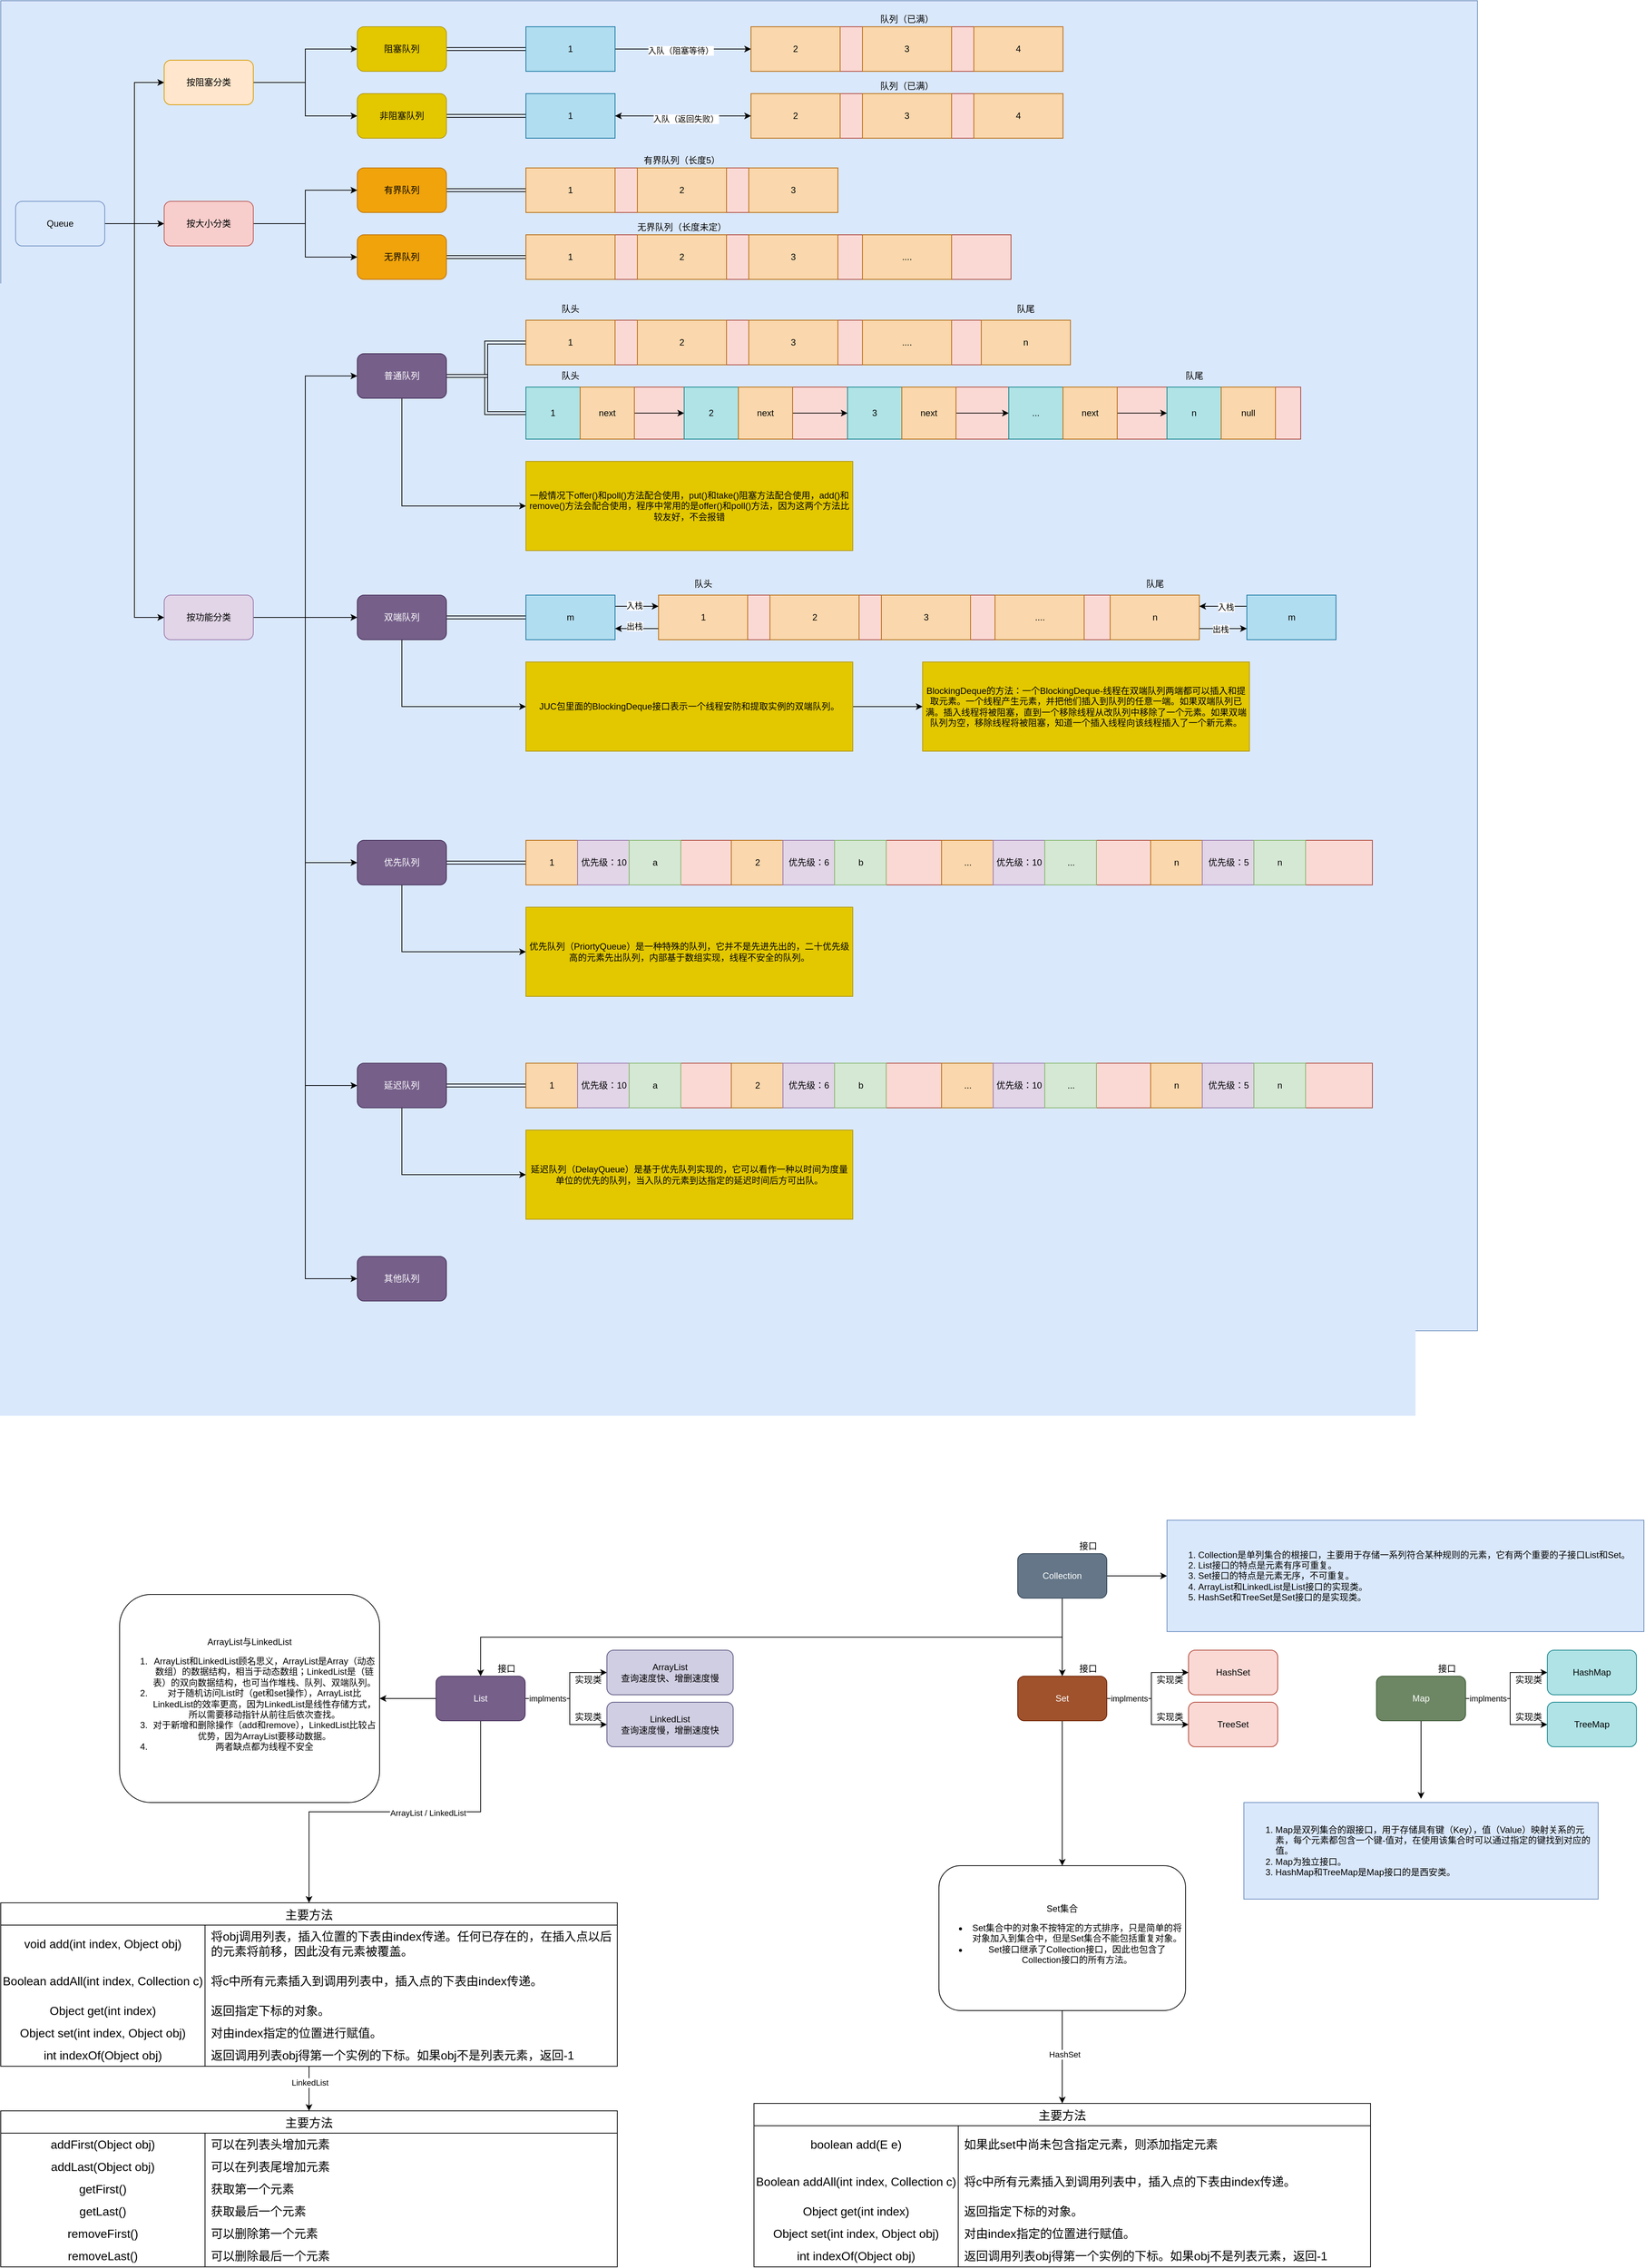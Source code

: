 <mxfile version="24.7.7">
  <diagram name="第 1 页" id="XBe9ZtATBSlsIvdmplbK">
    <mxGraphModel dx="1687" dy="908" grid="1" gridSize="10" guides="1" tooltips="1" connect="1" arrows="1" fold="1" page="1" pageScale="1" pageWidth="827" pageHeight="1169" math="0" shadow="0">
      <root>
        <mxCell id="0" />
        <mxCell id="1" parent="0" />
        <mxCell id="hu2YA9th0eI2DhNNzv6I-186" value="" style="rounded=0;whiteSpace=wrap;html=1;fillColor=#dae8fc;strokeColor=#6c8ebf;" parent="1" vertex="1">
          <mxGeometry width="1988" height="1790" as="geometry" />
        </mxCell>
        <mxCell id="hu2YA9th0eI2DhNNzv6I-29" value="" style="rounded=0;whiteSpace=wrap;html=1;fillColor=#fad9d5;strokeColor=#ae4132;" parent="1" vertex="1">
          <mxGeometry x="1010" y="35" width="420" height="60" as="geometry" />
        </mxCell>
        <mxCell id="hu2YA9th0eI2DhNNzv6I-10" style="edgeStyle=orthogonalEdgeStyle;rounded=0;orthogonalLoop=1;jettySize=auto;html=1;exitX=1;exitY=0.5;exitDx=0;exitDy=0;entryX=0;entryY=0.5;entryDx=0;entryDy=0;" parent="1" source="hu2YA9th0eI2DhNNzv6I-2" target="hu2YA9th0eI2DhNNzv6I-3" edge="1">
          <mxGeometry relative="1" as="geometry" />
        </mxCell>
        <mxCell id="hu2YA9th0eI2DhNNzv6I-11" style="edgeStyle=orthogonalEdgeStyle;rounded=0;orthogonalLoop=1;jettySize=auto;html=1;exitX=1;exitY=0.5;exitDx=0;exitDy=0;entryX=0;entryY=0.5;entryDx=0;entryDy=0;" parent="1" source="hu2YA9th0eI2DhNNzv6I-2" target="hu2YA9th0eI2DhNNzv6I-4" edge="1">
          <mxGeometry relative="1" as="geometry" />
        </mxCell>
        <mxCell id="hu2YA9th0eI2DhNNzv6I-12" style="edgeStyle=orthogonalEdgeStyle;rounded=0;orthogonalLoop=1;jettySize=auto;html=1;exitX=1;exitY=0.5;exitDx=0;exitDy=0;entryX=0;entryY=0.5;entryDx=0;entryDy=0;" parent="1" source="hu2YA9th0eI2DhNNzv6I-2" target="hu2YA9th0eI2DhNNzv6I-5" edge="1">
          <mxGeometry relative="1" as="geometry" />
        </mxCell>
        <mxCell id="hu2YA9th0eI2DhNNzv6I-2" value="Queue" style="rounded=1;whiteSpace=wrap;html=1;fillColor=#dae8fc;strokeColor=#6c8ebf;" parent="1" vertex="1">
          <mxGeometry x="20" y="270" width="120" height="60" as="geometry" />
        </mxCell>
        <mxCell id="hu2YA9th0eI2DhNNzv6I-8" style="edgeStyle=orthogonalEdgeStyle;rounded=0;orthogonalLoop=1;jettySize=auto;html=1;exitX=1;exitY=0.5;exitDx=0;exitDy=0;entryX=0;entryY=0.5;entryDx=0;entryDy=0;" parent="1" source="hu2YA9th0eI2DhNNzv6I-3" target="hu2YA9th0eI2DhNNzv6I-6" edge="1">
          <mxGeometry relative="1" as="geometry" />
        </mxCell>
        <mxCell id="hu2YA9th0eI2DhNNzv6I-9" style="edgeStyle=orthogonalEdgeStyle;rounded=0;orthogonalLoop=1;jettySize=auto;html=1;exitX=1;exitY=0.5;exitDx=0;exitDy=0;entryX=0;entryY=0.5;entryDx=0;entryDy=0;" parent="1" source="hu2YA9th0eI2DhNNzv6I-3" target="hu2YA9th0eI2DhNNzv6I-7" edge="1">
          <mxGeometry relative="1" as="geometry" />
        </mxCell>
        <mxCell id="hu2YA9th0eI2DhNNzv6I-3" value="按阻塞分类" style="rounded=1;whiteSpace=wrap;html=1;fillColor=#ffe6cc;strokeColor=#d79b00;" parent="1" vertex="1">
          <mxGeometry x="220" y="80" width="120" height="60" as="geometry" />
        </mxCell>
        <mxCell id="hu2YA9th0eI2DhNNzv6I-15" style="edgeStyle=orthogonalEdgeStyle;rounded=0;orthogonalLoop=1;jettySize=auto;html=1;exitX=1;exitY=0.5;exitDx=0;exitDy=0;" parent="1" source="hu2YA9th0eI2DhNNzv6I-4" target="hu2YA9th0eI2DhNNzv6I-13" edge="1">
          <mxGeometry relative="1" as="geometry" />
        </mxCell>
        <mxCell id="hu2YA9th0eI2DhNNzv6I-16" style="edgeStyle=orthogonalEdgeStyle;rounded=0;orthogonalLoop=1;jettySize=auto;html=1;exitX=1;exitY=0.5;exitDx=0;exitDy=0;entryX=0;entryY=0.5;entryDx=0;entryDy=0;" parent="1" source="hu2YA9th0eI2DhNNzv6I-4" target="hu2YA9th0eI2DhNNzv6I-14" edge="1">
          <mxGeometry relative="1" as="geometry" />
        </mxCell>
        <mxCell id="hu2YA9th0eI2DhNNzv6I-4" value="按大小分类" style="rounded=1;whiteSpace=wrap;html=1;fillColor=#f8cecc;strokeColor=#b85450;" parent="1" vertex="1">
          <mxGeometry x="220" y="270" width="120" height="60" as="geometry" />
        </mxCell>
        <mxCell id="hu2YA9th0eI2DhNNzv6I-23" style="edgeStyle=orthogonalEdgeStyle;rounded=0;orthogonalLoop=1;jettySize=auto;html=1;exitX=1;exitY=0.5;exitDx=0;exitDy=0;entryX=0;entryY=0.5;entryDx=0;entryDy=0;" parent="1" source="hu2YA9th0eI2DhNNzv6I-5" target="hu2YA9th0eI2DhNNzv6I-18" edge="1">
          <mxGeometry relative="1" as="geometry" />
        </mxCell>
        <mxCell id="hu2YA9th0eI2DhNNzv6I-24" style="edgeStyle=orthogonalEdgeStyle;rounded=0;orthogonalLoop=1;jettySize=auto;html=1;exitX=1;exitY=0.5;exitDx=0;exitDy=0;entryX=0;entryY=0.5;entryDx=0;entryDy=0;" parent="1" source="hu2YA9th0eI2DhNNzv6I-5" target="hu2YA9th0eI2DhNNzv6I-19" edge="1">
          <mxGeometry relative="1" as="geometry" />
        </mxCell>
        <mxCell id="hu2YA9th0eI2DhNNzv6I-25" style="edgeStyle=orthogonalEdgeStyle;rounded=0;orthogonalLoop=1;jettySize=auto;html=1;exitX=1;exitY=0.5;exitDx=0;exitDy=0;entryX=0;entryY=0.5;entryDx=0;entryDy=0;" parent="1" source="hu2YA9th0eI2DhNNzv6I-5" target="hu2YA9th0eI2DhNNzv6I-20" edge="1">
          <mxGeometry relative="1" as="geometry" />
        </mxCell>
        <mxCell id="hu2YA9th0eI2DhNNzv6I-26" style="edgeStyle=orthogonalEdgeStyle;rounded=0;orthogonalLoop=1;jettySize=auto;html=1;exitX=1;exitY=0.5;exitDx=0;exitDy=0;entryX=0;entryY=0.5;entryDx=0;entryDy=0;" parent="1" source="hu2YA9th0eI2DhNNzv6I-5" target="hu2YA9th0eI2DhNNzv6I-21" edge="1">
          <mxGeometry relative="1" as="geometry" />
        </mxCell>
        <mxCell id="hu2YA9th0eI2DhNNzv6I-127" style="edgeStyle=orthogonalEdgeStyle;rounded=0;orthogonalLoop=1;jettySize=auto;html=1;exitX=1;exitY=0.5;exitDx=0;exitDy=0;entryX=0;entryY=0.5;entryDx=0;entryDy=0;" parent="1" source="hu2YA9th0eI2DhNNzv6I-5" target="hu2YA9th0eI2DhNNzv6I-22" edge="1">
          <mxGeometry relative="1" as="geometry" />
        </mxCell>
        <mxCell id="hu2YA9th0eI2DhNNzv6I-5" value="按功能分类" style="rounded=1;whiteSpace=wrap;html=1;fillColor=#e1d5e7;strokeColor=#9673a6;" parent="1" vertex="1">
          <mxGeometry x="220" y="800" width="120" height="60" as="geometry" />
        </mxCell>
        <mxCell id="hu2YA9th0eI2DhNNzv6I-38" style="edgeStyle=orthogonalEdgeStyle;rounded=0;orthogonalLoop=1;jettySize=auto;html=1;exitX=1;exitY=0.5;exitDx=0;exitDy=0;entryX=0;entryY=0.5;entryDx=0;entryDy=0;shape=link;" parent="1" source="hu2YA9th0eI2DhNNzv6I-6" target="hu2YA9th0eI2DhNNzv6I-28" edge="1">
          <mxGeometry relative="1" as="geometry" />
        </mxCell>
        <mxCell id="hu2YA9th0eI2DhNNzv6I-6" value="阻塞队列" style="rounded=1;whiteSpace=wrap;html=1;fillColor=#e3c800;fontColor=#000000;strokeColor=#B09500;" parent="1" vertex="1">
          <mxGeometry x="480" y="35" width="120" height="60" as="geometry" />
        </mxCell>
        <mxCell id="hu2YA9th0eI2DhNNzv6I-46" style="edgeStyle=orthogonalEdgeStyle;rounded=0;orthogonalLoop=1;jettySize=auto;html=1;exitX=1;exitY=0.5;exitDx=0;exitDy=0;entryX=0;entryY=0.5;entryDx=0;entryDy=0;shape=link;" parent="1" source="hu2YA9th0eI2DhNNzv6I-7" target="hu2YA9th0eI2DhNNzv6I-45" edge="1">
          <mxGeometry relative="1" as="geometry" />
        </mxCell>
        <mxCell id="hu2YA9th0eI2DhNNzv6I-7" value="非阻塞队列" style="rounded=1;whiteSpace=wrap;html=1;fillColor=#e3c800;fontColor=#000000;strokeColor=#B09500;" parent="1" vertex="1">
          <mxGeometry x="480" y="125" width="120" height="60" as="geometry" />
        </mxCell>
        <mxCell id="hu2YA9th0eI2DhNNzv6I-63" style="edgeStyle=orthogonalEdgeStyle;rounded=0;orthogonalLoop=1;jettySize=auto;html=1;exitX=1;exitY=0.5;exitDx=0;exitDy=0;entryX=0;entryY=0.5;entryDx=0;entryDy=0;shape=link;" parent="1" source="hu2YA9th0eI2DhNNzv6I-13" target="hu2YA9th0eI2DhNNzv6I-58" edge="1">
          <mxGeometry relative="1" as="geometry" />
        </mxCell>
        <mxCell id="hu2YA9th0eI2DhNNzv6I-13" value="有界队列" style="rounded=1;whiteSpace=wrap;html=1;fillColor=#f0a30a;fontColor=#000000;strokeColor=#BD7000;" parent="1" vertex="1">
          <mxGeometry x="480" y="225" width="120" height="60" as="geometry" />
        </mxCell>
        <mxCell id="hu2YA9th0eI2DhNNzv6I-71" style="edgeStyle=orthogonalEdgeStyle;rounded=0;orthogonalLoop=1;jettySize=auto;html=1;exitX=1;exitY=0.5;exitDx=0;exitDy=0;shape=link;" parent="1" source="hu2YA9th0eI2DhNNzv6I-14" target="hu2YA9th0eI2DhNNzv6I-65" edge="1">
          <mxGeometry relative="1" as="geometry" />
        </mxCell>
        <mxCell id="hu2YA9th0eI2DhNNzv6I-14" value="无界队列" style="rounded=1;whiteSpace=wrap;html=1;fillColor=#f0a30a;fontColor=#000000;strokeColor=#BD7000;" parent="1" vertex="1">
          <mxGeometry x="480" y="315" width="120" height="60" as="geometry" />
        </mxCell>
        <mxCell id="hu2YA9th0eI2DhNNzv6I-101" style="edgeStyle=orthogonalEdgeStyle;rounded=0;orthogonalLoop=1;jettySize=auto;html=1;exitX=1;exitY=0.5;exitDx=0;exitDy=0;entryX=0;entryY=0.5;entryDx=0;entryDy=0;shape=link;" parent="1" source="hu2YA9th0eI2DhNNzv6I-18" target="hu2YA9th0eI2DhNNzv6I-73" edge="1">
          <mxGeometry relative="1" as="geometry" />
        </mxCell>
        <mxCell id="hu2YA9th0eI2DhNNzv6I-102" style="edgeStyle=orthogonalEdgeStyle;rounded=0;orthogonalLoop=1;jettySize=auto;html=1;exitX=1;exitY=0.5;exitDx=0;exitDy=0;entryX=0;entryY=0.5;entryDx=0;entryDy=0;shape=link;" parent="1" source="hu2YA9th0eI2DhNNzv6I-18" target="hu2YA9th0eI2DhNNzv6I-81" edge="1">
          <mxGeometry relative="1" as="geometry" />
        </mxCell>
        <mxCell id="hu2YA9th0eI2DhNNzv6I-126" style="edgeStyle=orthogonalEdgeStyle;rounded=0;orthogonalLoop=1;jettySize=auto;html=1;exitX=0.5;exitY=1;exitDx=0;exitDy=0;entryX=0;entryY=0.5;entryDx=0;entryDy=0;" parent="1" source="hu2YA9th0eI2DhNNzv6I-18" target="hu2YA9th0eI2DhNNzv6I-124" edge="1">
          <mxGeometry relative="1" as="geometry" />
        </mxCell>
        <mxCell id="hu2YA9th0eI2DhNNzv6I-18" value="普通队列" style="rounded=1;whiteSpace=wrap;html=1;fillColor=#76608a;fontColor=#ffffff;strokeColor=#432D57;" parent="1" vertex="1">
          <mxGeometry x="480" y="475" width="120" height="60" as="geometry" />
        </mxCell>
        <mxCell id="hu2YA9th0eI2DhNNzv6I-112" style="edgeStyle=orthogonalEdgeStyle;rounded=0;orthogonalLoop=1;jettySize=auto;html=1;exitX=1;exitY=0.5;exitDx=0;exitDy=0;entryX=0;entryY=0.5;entryDx=0;entryDy=0;shape=link;" parent="1" source="hu2YA9th0eI2DhNNzv6I-19" target="hu2YA9th0eI2DhNNzv6I-103" edge="1">
          <mxGeometry relative="1" as="geometry" />
        </mxCell>
        <mxCell id="hu2YA9th0eI2DhNNzv6I-129" style="edgeStyle=orthogonalEdgeStyle;rounded=0;orthogonalLoop=1;jettySize=auto;html=1;exitX=0.5;exitY=1;exitDx=0;exitDy=0;entryX=0;entryY=0.5;entryDx=0;entryDy=0;" parent="1" source="hu2YA9th0eI2DhNNzv6I-19" target="hu2YA9th0eI2DhNNzv6I-128" edge="1">
          <mxGeometry relative="1" as="geometry" />
        </mxCell>
        <mxCell id="hu2YA9th0eI2DhNNzv6I-19" value="双端队列" style="rounded=1;whiteSpace=wrap;html=1;fillColor=#76608a;fontColor=#ffffff;strokeColor=#432D57;" parent="1" vertex="1">
          <mxGeometry x="480" y="800" width="120" height="60" as="geometry" />
        </mxCell>
        <mxCell id="hu2YA9th0eI2DhNNzv6I-168" style="edgeStyle=orthogonalEdgeStyle;rounded=0;orthogonalLoop=1;jettySize=auto;html=1;exitX=1;exitY=0.5;exitDx=0;exitDy=0;entryX=0;entryY=0.5;entryDx=0;entryDy=0;shape=link;" parent="1" source="hu2YA9th0eI2DhNNzv6I-20" target="hu2YA9th0eI2DhNNzv6I-148" edge="1">
          <mxGeometry relative="1" as="geometry" />
        </mxCell>
        <mxCell id="hu2YA9th0eI2DhNNzv6I-169" style="edgeStyle=orthogonalEdgeStyle;rounded=0;orthogonalLoop=1;jettySize=auto;html=1;exitX=0.5;exitY=1;exitDx=0;exitDy=0;entryX=0;entryY=0.5;entryDx=0;entryDy=0;" parent="1" source="hu2YA9th0eI2DhNNzv6I-20" target="hu2YA9th0eI2DhNNzv6I-167" edge="1">
          <mxGeometry relative="1" as="geometry" />
        </mxCell>
        <mxCell id="hu2YA9th0eI2DhNNzv6I-20" value="优先队列" style="rounded=1;whiteSpace=wrap;html=1;fillColor=#76608a;fontColor=#ffffff;strokeColor=#432D57;" parent="1" vertex="1">
          <mxGeometry x="480" y="1130" width="120" height="60" as="geometry" />
        </mxCell>
        <mxCell id="hu2YA9th0eI2DhNNzv6I-183" style="edgeStyle=orthogonalEdgeStyle;rounded=0;orthogonalLoop=1;jettySize=auto;html=1;exitX=1;exitY=0.5;exitDx=0;exitDy=0;entryX=0;entryY=0.5;entryDx=0;entryDy=0;shape=link;" parent="1" source="hu2YA9th0eI2DhNNzv6I-21" target="hu2YA9th0eI2DhNNzv6I-171" edge="1">
          <mxGeometry relative="1" as="geometry" />
        </mxCell>
        <mxCell id="hu2YA9th0eI2DhNNzv6I-185" style="edgeStyle=orthogonalEdgeStyle;rounded=0;orthogonalLoop=1;jettySize=auto;html=1;exitX=0.5;exitY=1;exitDx=0;exitDy=0;entryX=0;entryY=0.5;entryDx=0;entryDy=0;" parent="1" source="hu2YA9th0eI2DhNNzv6I-21" target="hu2YA9th0eI2DhNNzv6I-184" edge="1">
          <mxGeometry relative="1" as="geometry" />
        </mxCell>
        <mxCell id="hu2YA9th0eI2DhNNzv6I-21" value="延迟队列" style="rounded=1;whiteSpace=wrap;html=1;fillColor=#76608a;fontColor=#ffffff;strokeColor=#432D57;" parent="1" vertex="1">
          <mxGeometry x="480" y="1430" width="120" height="60" as="geometry" />
        </mxCell>
        <mxCell id="hu2YA9th0eI2DhNNzv6I-22" value="其他队列" style="rounded=1;whiteSpace=wrap;html=1;fillColor=#76608a;fontColor=#ffffff;strokeColor=#432D57;" parent="1" vertex="1">
          <mxGeometry x="480" y="1690" width="120" height="60" as="geometry" />
        </mxCell>
        <mxCell id="hu2YA9th0eI2DhNNzv6I-34" style="edgeStyle=orthogonalEdgeStyle;rounded=0;orthogonalLoop=1;jettySize=auto;html=1;exitX=1;exitY=0.5;exitDx=0;exitDy=0;entryX=0;entryY=0.5;entryDx=0;entryDy=0;" parent="1" source="hu2YA9th0eI2DhNNzv6I-28" target="hu2YA9th0eI2DhNNzv6I-30" edge="1">
          <mxGeometry relative="1" as="geometry" />
        </mxCell>
        <mxCell id="hu2YA9th0eI2DhNNzv6I-35" value="入队（阻塞等待）" style="edgeLabel;html=1;align=center;verticalAlign=middle;resizable=0;points=[];" parent="hu2YA9th0eI2DhNNzv6I-34" vertex="1" connectable="0">
          <mxGeometry x="-0.038" y="-2" relative="1" as="geometry">
            <mxPoint as="offset" />
          </mxGeometry>
        </mxCell>
        <mxCell id="hu2YA9th0eI2DhNNzv6I-28" value="1" style="rounded=0;whiteSpace=wrap;html=1;fillColor=#b1ddf0;strokeColor=#10739e;" parent="1" vertex="1">
          <mxGeometry x="707" y="35" width="120" height="60" as="geometry" />
        </mxCell>
        <mxCell id="hu2YA9th0eI2DhNNzv6I-30" value="2" style="rounded=0;whiteSpace=wrap;html=1;fillColor=#fad7ac;strokeColor=#b46504;" parent="1" vertex="1">
          <mxGeometry x="1010" y="35" width="120" height="60" as="geometry" />
        </mxCell>
        <mxCell id="hu2YA9th0eI2DhNNzv6I-31" value="3" style="rounded=0;whiteSpace=wrap;html=1;fillColor=#fad7ac;strokeColor=#b46504;" parent="1" vertex="1">
          <mxGeometry x="1160" y="35" width="120" height="60" as="geometry" />
        </mxCell>
        <mxCell id="hu2YA9th0eI2DhNNzv6I-32" value="4" style="rounded=0;whiteSpace=wrap;html=1;fillColor=#fad7ac;strokeColor=#b46504;" parent="1" vertex="1">
          <mxGeometry x="1310" y="35" width="120" height="60" as="geometry" />
        </mxCell>
        <mxCell id="hu2YA9th0eI2DhNNzv6I-36" value="队列（已满）" style="text;html=1;align=center;verticalAlign=middle;whiteSpace=wrap;rounded=0;" parent="1" vertex="1">
          <mxGeometry x="1165" y="15" width="110" height="20" as="geometry" />
        </mxCell>
        <mxCell id="hu2YA9th0eI2DhNNzv6I-53" style="edgeStyle=orthogonalEdgeStyle;rounded=0;orthogonalLoop=1;jettySize=auto;html=1;exitX=1;exitY=0.5;exitDx=0;exitDy=0;entryX=0;entryY=0.5;entryDx=0;entryDy=0;" parent="1" source="hu2YA9th0eI2DhNNzv6I-45" target="hu2YA9th0eI2DhNNzv6I-48" edge="1">
          <mxGeometry relative="1" as="geometry" />
        </mxCell>
        <mxCell id="hu2YA9th0eI2DhNNzv6I-45" value="1" style="rounded=0;whiteSpace=wrap;html=1;fillColor=#b1ddf0;strokeColor=#10739e;" parent="1" vertex="1">
          <mxGeometry x="707" y="125" width="120" height="60" as="geometry" />
        </mxCell>
        <mxCell id="hu2YA9th0eI2DhNNzv6I-47" value="" style="rounded=0;whiteSpace=wrap;html=1;fillColor=#fad9d5;strokeColor=#ae4132;" parent="1" vertex="1">
          <mxGeometry x="1010" y="125" width="420" height="60" as="geometry" />
        </mxCell>
        <mxCell id="hu2YA9th0eI2DhNNzv6I-54" style="edgeStyle=orthogonalEdgeStyle;rounded=0;orthogonalLoop=1;jettySize=auto;html=1;exitX=0;exitY=0.5;exitDx=0;exitDy=0;" parent="1" source="hu2YA9th0eI2DhNNzv6I-48" target="hu2YA9th0eI2DhNNzv6I-45" edge="1">
          <mxGeometry relative="1" as="geometry" />
        </mxCell>
        <mxCell id="hu2YA9th0eI2DhNNzv6I-55" value="入队（返回失败）" style="edgeLabel;html=1;align=center;verticalAlign=middle;resizable=0;points=[];" parent="hu2YA9th0eI2DhNNzv6I-54" vertex="1" connectable="0">
          <mxGeometry x="-0.038" y="4" relative="1" as="geometry">
            <mxPoint as="offset" />
          </mxGeometry>
        </mxCell>
        <mxCell id="hu2YA9th0eI2DhNNzv6I-48" value="2" style="rounded=0;whiteSpace=wrap;html=1;fillColor=#fad7ac;strokeColor=#b46504;" parent="1" vertex="1">
          <mxGeometry x="1010" y="125" width="120" height="60" as="geometry" />
        </mxCell>
        <mxCell id="hu2YA9th0eI2DhNNzv6I-50" value="3" style="rounded=0;whiteSpace=wrap;html=1;fillColor=#fad7ac;strokeColor=#b46504;" parent="1" vertex="1">
          <mxGeometry x="1160" y="125" width="120" height="60" as="geometry" />
        </mxCell>
        <mxCell id="hu2YA9th0eI2DhNNzv6I-51" value="4" style="rounded=0;whiteSpace=wrap;html=1;fillColor=#fad7ac;strokeColor=#b46504;" parent="1" vertex="1">
          <mxGeometry x="1310" y="125" width="120" height="60" as="geometry" />
        </mxCell>
        <mxCell id="hu2YA9th0eI2DhNNzv6I-56" value="队列（已满）" style="text;html=1;align=center;verticalAlign=middle;whiteSpace=wrap;rounded=0;" parent="1" vertex="1">
          <mxGeometry x="1165" y="105" width="110" height="20" as="geometry" />
        </mxCell>
        <mxCell id="hu2YA9th0eI2DhNNzv6I-57" value="" style="rounded=0;whiteSpace=wrap;html=1;fillColor=#fad9d5;strokeColor=#ae4132;" parent="1" vertex="1">
          <mxGeometry x="707" y="225" width="420" height="60" as="geometry" />
        </mxCell>
        <mxCell id="hu2YA9th0eI2DhNNzv6I-58" value="1" style="rounded=0;whiteSpace=wrap;html=1;fillColor=#fad7ac;strokeColor=#b46504;" parent="1" vertex="1">
          <mxGeometry x="707" y="225" width="120" height="60" as="geometry" />
        </mxCell>
        <mxCell id="hu2YA9th0eI2DhNNzv6I-60" value="2" style="rounded=0;whiteSpace=wrap;html=1;fillColor=#fad7ac;strokeColor=#b46504;" parent="1" vertex="1">
          <mxGeometry x="857" y="225" width="120" height="60" as="geometry" />
        </mxCell>
        <mxCell id="hu2YA9th0eI2DhNNzv6I-61" value="3" style="rounded=0;whiteSpace=wrap;html=1;fillColor=#fad7ac;strokeColor=#b46504;" parent="1" vertex="1">
          <mxGeometry x="1007" y="225" width="120" height="60" as="geometry" />
        </mxCell>
        <mxCell id="hu2YA9th0eI2DhNNzv6I-62" value="有界队列（长度5）" style="text;html=1;align=center;verticalAlign=middle;whiteSpace=wrap;rounded=0;" parent="1" vertex="1">
          <mxGeometry x="862" y="205" width="110" height="20" as="geometry" />
        </mxCell>
        <mxCell id="hu2YA9th0eI2DhNNzv6I-64" value="" style="rounded=0;whiteSpace=wrap;html=1;fillColor=#fad9d5;strokeColor=#ae4132;" parent="1" vertex="1">
          <mxGeometry x="707" y="315" width="653" height="60" as="geometry" />
        </mxCell>
        <mxCell id="hu2YA9th0eI2DhNNzv6I-65" value="1" style="rounded=0;whiteSpace=wrap;html=1;fillColor=#fad7ac;strokeColor=#b46504;" parent="1" vertex="1">
          <mxGeometry x="707" y="315" width="120" height="60" as="geometry" />
        </mxCell>
        <mxCell id="hu2YA9th0eI2DhNNzv6I-66" value="2" style="rounded=0;whiteSpace=wrap;html=1;fillColor=#fad7ac;strokeColor=#b46504;" parent="1" vertex="1">
          <mxGeometry x="857" y="315" width="120" height="60" as="geometry" />
        </mxCell>
        <mxCell id="hu2YA9th0eI2DhNNzv6I-67" value="3" style="rounded=0;whiteSpace=wrap;html=1;fillColor=#fad7ac;strokeColor=#b46504;" parent="1" vertex="1">
          <mxGeometry x="1007" y="315" width="120" height="60" as="geometry" />
        </mxCell>
        <mxCell id="hu2YA9th0eI2DhNNzv6I-68" value="无界队列（长度未定）" style="text;html=1;align=center;verticalAlign=middle;whiteSpace=wrap;rounded=0;" parent="1" vertex="1">
          <mxGeometry x="853" y="295" width="128" height="20" as="geometry" />
        </mxCell>
        <mxCell id="hu2YA9th0eI2DhNNzv6I-70" value="...." style="rounded=0;whiteSpace=wrap;html=1;fillColor=#fad7ac;strokeColor=#b46504;" parent="1" vertex="1">
          <mxGeometry x="1160" y="315" width="120" height="60" as="geometry" />
        </mxCell>
        <mxCell id="hu2YA9th0eI2DhNNzv6I-72" value="" style="rounded=0;whiteSpace=wrap;html=1;fillColor=#fad9d5;strokeColor=#ae4132;" parent="1" vertex="1">
          <mxGeometry x="707" y="430" width="723" height="60" as="geometry" />
        </mxCell>
        <mxCell id="hu2YA9th0eI2DhNNzv6I-73" value="1" style="rounded=0;whiteSpace=wrap;html=1;fillColor=#fad7ac;strokeColor=#b46504;" parent="1" vertex="1">
          <mxGeometry x="707" y="430" width="120" height="60" as="geometry" />
        </mxCell>
        <mxCell id="hu2YA9th0eI2DhNNzv6I-74" value="2" style="rounded=0;whiteSpace=wrap;html=1;fillColor=#fad7ac;strokeColor=#b46504;" parent="1" vertex="1">
          <mxGeometry x="857" y="430" width="120" height="60" as="geometry" />
        </mxCell>
        <mxCell id="hu2YA9th0eI2DhNNzv6I-75" value="3" style="rounded=0;whiteSpace=wrap;html=1;fillColor=#fad7ac;strokeColor=#b46504;" parent="1" vertex="1">
          <mxGeometry x="1007" y="430" width="120" height="60" as="geometry" />
        </mxCell>
        <mxCell id="hu2YA9th0eI2DhNNzv6I-76" value="...." style="rounded=0;whiteSpace=wrap;html=1;fillColor=#fad7ac;strokeColor=#b46504;" parent="1" vertex="1">
          <mxGeometry x="1160" y="430" width="120" height="60" as="geometry" />
        </mxCell>
        <mxCell id="hu2YA9th0eI2DhNNzv6I-77" value="队头" style="text;html=1;align=center;verticalAlign=middle;whiteSpace=wrap;rounded=0;" parent="1" vertex="1">
          <mxGeometry x="737" y="400" width="60" height="30" as="geometry" />
        </mxCell>
        <mxCell id="hu2YA9th0eI2DhNNzv6I-78" value="队尾" style="text;html=1;align=center;verticalAlign=middle;whiteSpace=wrap;rounded=0;" parent="1" vertex="1">
          <mxGeometry x="1350" y="400" width="60" height="30" as="geometry" />
        </mxCell>
        <mxCell id="hu2YA9th0eI2DhNNzv6I-79" value="n" style="rounded=0;whiteSpace=wrap;html=1;fillColor=#fad7ac;strokeColor=#b46504;" parent="1" vertex="1">
          <mxGeometry x="1320" y="430" width="120" height="60" as="geometry" />
        </mxCell>
        <mxCell id="hu2YA9th0eI2DhNNzv6I-80" value="" style="rounded=0;whiteSpace=wrap;html=1;fillColor=#fad9d5;strokeColor=#ae4132;" parent="1" vertex="1">
          <mxGeometry x="707" y="520" width="1043" height="70" as="geometry" />
        </mxCell>
        <mxCell id="hu2YA9th0eI2DhNNzv6I-81" value="1" style="rounded=0;whiteSpace=wrap;html=1;fillColor=#b0e3e6;strokeColor=#0e8088;" parent="1" vertex="1">
          <mxGeometry x="707" y="520" width="73" height="70" as="geometry" />
        </mxCell>
        <mxCell id="hu2YA9th0eI2DhNNzv6I-85" value="队头" style="text;html=1;align=center;verticalAlign=middle;whiteSpace=wrap;rounded=0;" parent="1" vertex="1">
          <mxGeometry x="737" y="490" width="60" height="30" as="geometry" />
        </mxCell>
        <mxCell id="hu2YA9th0eI2DhNNzv6I-86" value="队尾" style="text;html=1;align=center;verticalAlign=middle;whiteSpace=wrap;rounded=0;" parent="1" vertex="1">
          <mxGeometry x="1576.5" y="490" width="60" height="30" as="geometry" />
        </mxCell>
        <mxCell id="hu2YA9th0eI2DhNNzv6I-97" style="edgeStyle=orthogonalEdgeStyle;rounded=0;orthogonalLoop=1;jettySize=auto;html=1;exitX=1;exitY=0.5;exitDx=0;exitDy=0;entryX=0;entryY=0.5;entryDx=0;entryDy=0;" parent="1" source="hu2YA9th0eI2DhNNzv6I-88" target="hu2YA9th0eI2DhNNzv6I-89" edge="1">
          <mxGeometry relative="1" as="geometry" />
        </mxCell>
        <mxCell id="hu2YA9th0eI2DhNNzv6I-88" value="next" style="rounded=0;whiteSpace=wrap;html=1;fillColor=#fad7ac;strokeColor=#b46504;" parent="1" vertex="1">
          <mxGeometry x="780" y="520" width="73" height="70" as="geometry" />
        </mxCell>
        <mxCell id="hu2YA9th0eI2DhNNzv6I-89" value="2" style="rounded=0;whiteSpace=wrap;html=1;fillColor=#b0e3e6;strokeColor=#0e8088;" parent="1" vertex="1">
          <mxGeometry x="920" y="520" width="73" height="70" as="geometry" />
        </mxCell>
        <mxCell id="hu2YA9th0eI2DhNNzv6I-98" value="" style="edgeStyle=orthogonalEdgeStyle;rounded=0;orthogonalLoop=1;jettySize=auto;html=1;" parent="1" source="hu2YA9th0eI2DhNNzv6I-90" target="hu2YA9th0eI2DhNNzv6I-91" edge="1">
          <mxGeometry relative="1" as="geometry" />
        </mxCell>
        <mxCell id="hu2YA9th0eI2DhNNzv6I-90" value="next" style="rounded=0;whiteSpace=wrap;html=1;fillColor=#fad7ac;strokeColor=#b46504;" parent="1" vertex="1">
          <mxGeometry x="993" y="520" width="73" height="70" as="geometry" />
        </mxCell>
        <mxCell id="hu2YA9th0eI2DhNNzv6I-91" value="3" style="rounded=0;whiteSpace=wrap;html=1;fillColor=#b0e3e6;strokeColor=#0e8088;" parent="1" vertex="1">
          <mxGeometry x="1140" y="520" width="73" height="70" as="geometry" />
        </mxCell>
        <mxCell id="hu2YA9th0eI2DhNNzv6I-99" value="" style="edgeStyle=orthogonalEdgeStyle;rounded=0;orthogonalLoop=1;jettySize=auto;html=1;" parent="1" source="hu2YA9th0eI2DhNNzv6I-92" target="hu2YA9th0eI2DhNNzv6I-93" edge="1">
          <mxGeometry relative="1" as="geometry" />
        </mxCell>
        <mxCell id="hu2YA9th0eI2DhNNzv6I-92" value="next" style="rounded=0;whiteSpace=wrap;html=1;fillColor=#fad7ac;strokeColor=#b46504;" parent="1" vertex="1">
          <mxGeometry x="1213" y="520" width="73" height="70" as="geometry" />
        </mxCell>
        <mxCell id="hu2YA9th0eI2DhNNzv6I-93" value="..." style="rounded=0;whiteSpace=wrap;html=1;fillColor=#b0e3e6;strokeColor=#0e8088;" parent="1" vertex="1">
          <mxGeometry x="1357" y="520" width="73" height="70" as="geometry" />
        </mxCell>
        <mxCell id="hu2YA9th0eI2DhNNzv6I-100" value="" style="edgeStyle=orthogonalEdgeStyle;rounded=0;orthogonalLoop=1;jettySize=auto;html=1;" parent="1" source="hu2YA9th0eI2DhNNzv6I-94" target="hu2YA9th0eI2DhNNzv6I-95" edge="1">
          <mxGeometry relative="1" as="geometry" />
        </mxCell>
        <mxCell id="hu2YA9th0eI2DhNNzv6I-94" value="next" style="rounded=0;whiteSpace=wrap;html=1;fillColor=#fad7ac;strokeColor=#b46504;" parent="1" vertex="1">
          <mxGeometry x="1430" y="520" width="73" height="70" as="geometry" />
        </mxCell>
        <mxCell id="hu2YA9th0eI2DhNNzv6I-95" value="n" style="rounded=0;whiteSpace=wrap;html=1;fillColor=#b0e3e6;strokeColor=#0e8088;" parent="1" vertex="1">
          <mxGeometry x="1570" y="520" width="73" height="70" as="geometry" />
        </mxCell>
        <mxCell id="hu2YA9th0eI2DhNNzv6I-96" value="null" style="rounded=0;whiteSpace=wrap;html=1;fillColor=#fad7ac;strokeColor=#b46504;" parent="1" vertex="1">
          <mxGeometry x="1643" y="520" width="73" height="70" as="geometry" />
        </mxCell>
        <mxCell id="hu2YA9th0eI2DhNNzv6I-116" style="edgeStyle=orthogonalEdgeStyle;rounded=0;orthogonalLoop=1;jettySize=auto;html=1;exitX=1;exitY=0.25;exitDx=0;exitDy=0;entryX=0;entryY=0.25;entryDx=0;entryDy=0;" parent="1" source="hu2YA9th0eI2DhNNzv6I-103" target="hu2YA9th0eI2DhNNzv6I-106" edge="1">
          <mxGeometry relative="1" as="geometry" />
        </mxCell>
        <mxCell id="hu2YA9th0eI2DhNNzv6I-118" value="入栈" style="edgeLabel;html=1;align=center;verticalAlign=middle;resizable=0;points=[];" parent="hu2YA9th0eI2DhNNzv6I-116" vertex="1" connectable="0">
          <mxGeometry x="-0.162" y="1" relative="1" as="geometry">
            <mxPoint x="1" as="offset" />
          </mxGeometry>
        </mxCell>
        <mxCell id="hu2YA9th0eI2DhNNzv6I-103" value="&lt;div&gt;m&lt;/div&gt;" style="rounded=0;whiteSpace=wrap;html=1;fillColor=#b1ddf0;strokeColor=#10739e;" parent="1" vertex="1">
          <mxGeometry x="707" y="800" width="120" height="60" as="geometry" />
        </mxCell>
        <mxCell id="hu2YA9th0eI2DhNNzv6I-120" style="edgeStyle=orthogonalEdgeStyle;rounded=0;orthogonalLoop=1;jettySize=auto;html=1;exitX=0;exitY=0.25;exitDx=0;exitDy=0;entryX=1;entryY=0.25;entryDx=0;entryDy=0;" parent="1" source="hu2YA9th0eI2DhNNzv6I-104" target="hu2YA9th0eI2DhNNzv6I-111" edge="1">
          <mxGeometry relative="1" as="geometry" />
        </mxCell>
        <mxCell id="hu2YA9th0eI2DhNNzv6I-122" value="入栈" style="edgeLabel;html=1;align=center;verticalAlign=middle;resizable=0;points=[];" parent="hu2YA9th0eI2DhNNzv6I-120" vertex="1" connectable="0">
          <mxGeometry x="-0.094" y="1" relative="1" as="geometry">
            <mxPoint as="offset" />
          </mxGeometry>
        </mxCell>
        <mxCell id="hu2YA9th0eI2DhNNzv6I-104" value="m" style="rounded=0;whiteSpace=wrap;html=1;fillColor=#b1ddf0;strokeColor=#10739e;" parent="1" vertex="1">
          <mxGeometry x="1677.5" y="800" width="120" height="60" as="geometry" />
        </mxCell>
        <mxCell id="hu2YA9th0eI2DhNNzv6I-105" value="" style="rounded=0;whiteSpace=wrap;html=1;fillColor=#fad9d5;strokeColor=#ae4132;" parent="1" vertex="1">
          <mxGeometry x="885.5" y="800" width="728" height="60" as="geometry" />
        </mxCell>
        <mxCell id="hu2YA9th0eI2DhNNzv6I-117" style="edgeStyle=orthogonalEdgeStyle;rounded=0;orthogonalLoop=1;jettySize=auto;html=1;exitX=0;exitY=0.75;exitDx=0;exitDy=0;entryX=1;entryY=0.75;entryDx=0;entryDy=0;" parent="1" source="hu2YA9th0eI2DhNNzv6I-106" target="hu2YA9th0eI2DhNNzv6I-103" edge="1">
          <mxGeometry relative="1" as="geometry" />
        </mxCell>
        <mxCell id="hu2YA9th0eI2DhNNzv6I-119" value="出栈" style="edgeLabel;html=1;align=center;verticalAlign=middle;resizable=0;points=[];" parent="hu2YA9th0eI2DhNNzv6I-117" vertex="1" connectable="0">
          <mxGeometry x="0.128" y="-3" relative="1" as="geometry">
            <mxPoint as="offset" />
          </mxGeometry>
        </mxCell>
        <mxCell id="hu2YA9th0eI2DhNNzv6I-106" value="1" style="rounded=0;whiteSpace=wrap;html=1;fillColor=#fad7ac;strokeColor=#b46504;" parent="1" vertex="1">
          <mxGeometry x="885.5" y="800" width="120" height="60" as="geometry" />
        </mxCell>
        <mxCell id="hu2YA9th0eI2DhNNzv6I-107" value="2" style="rounded=0;whiteSpace=wrap;html=1;fillColor=#fad7ac;strokeColor=#b46504;" parent="1" vertex="1">
          <mxGeometry x="1035.5" y="800" width="120" height="60" as="geometry" />
        </mxCell>
        <mxCell id="hu2YA9th0eI2DhNNzv6I-108" value="3" style="rounded=0;whiteSpace=wrap;html=1;fillColor=#fad7ac;strokeColor=#b46504;" parent="1" vertex="1">
          <mxGeometry x="1185.5" y="800" width="120" height="60" as="geometry" />
        </mxCell>
        <mxCell id="hu2YA9th0eI2DhNNzv6I-110" value="...." style="rounded=0;whiteSpace=wrap;html=1;fillColor=#fad7ac;strokeColor=#b46504;" parent="1" vertex="1">
          <mxGeometry x="1338.5" y="800" width="120" height="60" as="geometry" />
        </mxCell>
        <mxCell id="hu2YA9th0eI2DhNNzv6I-121" style="edgeStyle=orthogonalEdgeStyle;rounded=0;orthogonalLoop=1;jettySize=auto;html=1;exitX=1;exitY=0.75;exitDx=0;exitDy=0;entryX=0;entryY=0.75;entryDx=0;entryDy=0;" parent="1" source="hu2YA9th0eI2DhNNzv6I-111" target="hu2YA9th0eI2DhNNzv6I-104" edge="1">
          <mxGeometry relative="1" as="geometry" />
        </mxCell>
        <mxCell id="hu2YA9th0eI2DhNNzv6I-123" value="出栈" style="edgeLabel;html=1;align=center;verticalAlign=middle;resizable=0;points=[];" parent="hu2YA9th0eI2DhNNzv6I-121" vertex="1" connectable="0">
          <mxGeometry x="-0.125" y="-1" relative="1" as="geometry">
            <mxPoint as="offset" />
          </mxGeometry>
        </mxCell>
        <mxCell id="hu2YA9th0eI2DhNNzv6I-111" value="n" style="rounded=0;whiteSpace=wrap;html=1;fillColor=#fad7ac;strokeColor=#b46504;" parent="1" vertex="1">
          <mxGeometry x="1493.5" y="800" width="120" height="60" as="geometry" />
        </mxCell>
        <mxCell id="hu2YA9th0eI2DhNNzv6I-113" value="队头" style="text;html=1;align=center;verticalAlign=middle;whiteSpace=wrap;rounded=0;" parent="1" vertex="1">
          <mxGeometry x="915.5" y="770" width="60" height="30" as="geometry" />
        </mxCell>
        <mxCell id="hu2YA9th0eI2DhNNzv6I-114" value="队尾" style="text;html=1;align=center;verticalAlign=middle;whiteSpace=wrap;rounded=0;" parent="1" vertex="1">
          <mxGeometry x="1523.5" y="770" width="60" height="30" as="geometry" />
        </mxCell>
        <mxCell id="hu2YA9th0eI2DhNNzv6I-124" value="一般情况下offer()和poll()方法配合使用，put()和take()阻塞方法配合使用，add()和remove()方法会配合使用，程序中常用的是offer()和poll()方法，因为这两个方法比较友好，不会报错" style="rounded=0;whiteSpace=wrap;html=1;fillColor=#e3c800;strokeColor=#B09500;fontColor=#000000;" parent="1" vertex="1">
          <mxGeometry x="707" y="620" width="440" height="120" as="geometry" />
        </mxCell>
        <mxCell id="hu2YA9th0eI2DhNNzv6I-131" value="" style="edgeStyle=orthogonalEdgeStyle;rounded=0;orthogonalLoop=1;jettySize=auto;html=1;" parent="1" source="hu2YA9th0eI2DhNNzv6I-128" target="hu2YA9th0eI2DhNNzv6I-130" edge="1">
          <mxGeometry relative="1" as="geometry" />
        </mxCell>
        <mxCell id="hu2YA9th0eI2DhNNzv6I-128" value="JUC包里面的BlockingDeque接口表示一个线程安防和提取实例的双端队列。" style="rounded=0;whiteSpace=wrap;html=1;fillColor=#e3c800;strokeColor=#B09500;fontColor=#000000;" parent="1" vertex="1">
          <mxGeometry x="707" y="890" width="440" height="120" as="geometry" />
        </mxCell>
        <mxCell id="hu2YA9th0eI2DhNNzv6I-130" value="BlockingDeque的方法：一个BlockingDeque-线程在双端队列两端都可以插入和提取元素。一个线程产生元素，并把他们插入到队列的任意一端。如果双端队列已满。插入线程将被阻塞，直到一个移除线程从改队列中移除了一个元素。如果双端队列为空，移除线程将被阻塞，知道一个插入线程向该线程插入了一个新元素。" style="rounded=0;whiteSpace=wrap;html=1;fillColor=#e3c800;fontColor=#000000;strokeColor=#B09500;" parent="1" vertex="1">
          <mxGeometry x="1241" y="890" width="440" height="120" as="geometry" />
        </mxCell>
        <mxCell id="hu2YA9th0eI2DhNNzv6I-147" value="" style="rounded=0;whiteSpace=wrap;html=1;fillColor=#fad9d5;strokeColor=#ae4132;" parent="1" vertex="1">
          <mxGeometry x="707" y="1130" width="1139.5" height="60" as="geometry" />
        </mxCell>
        <mxCell id="hu2YA9th0eI2DhNNzv6I-148" value="1" style="rounded=0;whiteSpace=wrap;html=1;fillColor=#fad7ac;strokeColor=#b46504;" parent="1" vertex="1">
          <mxGeometry x="707" y="1130" width="69.5" height="60" as="geometry" />
        </mxCell>
        <mxCell id="hu2YA9th0eI2DhNNzv6I-156" value="优先级：10" style="rounded=0;whiteSpace=wrap;html=1;fillColor=#e1d5e7;strokeColor=#9673a6;" parent="1" vertex="1">
          <mxGeometry x="776.5" y="1130" width="69.5" height="60" as="geometry" />
        </mxCell>
        <mxCell id="hu2YA9th0eI2DhNNzv6I-157" value="a" style="rounded=0;whiteSpace=wrap;html=1;fillColor=#d5e8d4;strokeColor=#82b366;" parent="1" vertex="1">
          <mxGeometry x="846" y="1130" width="69.5" height="60" as="geometry" />
        </mxCell>
        <mxCell id="hu2YA9th0eI2DhNNzv6I-158" value="2" style="rounded=0;whiteSpace=wrap;html=1;fillColor=#fad7ac;strokeColor=#b46504;" parent="1" vertex="1">
          <mxGeometry x="983.5" y="1130" width="69.5" height="60" as="geometry" />
        </mxCell>
        <mxCell id="hu2YA9th0eI2DhNNzv6I-159" value="优先级：6" style="rounded=0;whiteSpace=wrap;html=1;fillColor=#e1d5e7;strokeColor=#9673a6;" parent="1" vertex="1">
          <mxGeometry x="1053" y="1130" width="69.5" height="60" as="geometry" />
        </mxCell>
        <mxCell id="hu2YA9th0eI2DhNNzv6I-160" value="b" style="rounded=0;whiteSpace=wrap;html=1;fillColor=#d5e8d4;strokeColor=#82b366;" parent="1" vertex="1">
          <mxGeometry x="1122.5" y="1130" width="69.5" height="60" as="geometry" />
        </mxCell>
        <mxCell id="hu2YA9th0eI2DhNNzv6I-161" value="..." style="rounded=0;whiteSpace=wrap;html=1;fillColor=#fad7ac;strokeColor=#b46504;" parent="1" vertex="1">
          <mxGeometry x="1266.5" y="1130" width="69.5" height="60" as="geometry" />
        </mxCell>
        <mxCell id="hu2YA9th0eI2DhNNzv6I-162" value="优先级：10" style="rounded=0;whiteSpace=wrap;html=1;fillColor=#e1d5e7;strokeColor=#9673a6;" parent="1" vertex="1">
          <mxGeometry x="1336" y="1130" width="69.5" height="60" as="geometry" />
        </mxCell>
        <mxCell id="hu2YA9th0eI2DhNNzv6I-163" value="..." style="rounded=0;whiteSpace=wrap;html=1;fillColor=#d5e8d4;strokeColor=#82b366;" parent="1" vertex="1">
          <mxGeometry x="1405.5" y="1130" width="69.5" height="60" as="geometry" />
        </mxCell>
        <mxCell id="hu2YA9th0eI2DhNNzv6I-164" value="n" style="rounded=0;whiteSpace=wrap;html=1;fillColor=#fad7ac;strokeColor=#b46504;" parent="1" vertex="1">
          <mxGeometry x="1548" y="1130" width="69.5" height="60" as="geometry" />
        </mxCell>
        <mxCell id="hu2YA9th0eI2DhNNzv6I-165" value="优先级：5" style="rounded=0;whiteSpace=wrap;html=1;fillColor=#e1d5e7;strokeColor=#9673a6;" parent="1" vertex="1">
          <mxGeometry x="1617.5" y="1130" width="69.5" height="60" as="geometry" />
        </mxCell>
        <mxCell id="hu2YA9th0eI2DhNNzv6I-166" value="n" style="rounded=0;whiteSpace=wrap;html=1;fillColor=#d5e8d4;strokeColor=#82b366;" parent="1" vertex="1">
          <mxGeometry x="1687" y="1130" width="69.5" height="60" as="geometry" />
        </mxCell>
        <mxCell id="hu2YA9th0eI2DhNNzv6I-167" value="优先队列（PriortyQueue）是一种特殊的队列，它并不是先进先出的，二十优先级高的元素先出队列，内部基于数组实现，线程不安全的队列。" style="rounded=0;whiteSpace=wrap;html=1;fillColor=#e3c800;fontColor=#000000;strokeColor=#B09500;" parent="1" vertex="1">
          <mxGeometry x="707" y="1220" width="440" height="120" as="geometry" />
        </mxCell>
        <mxCell id="hu2YA9th0eI2DhNNzv6I-170" value="" style="rounded=0;whiteSpace=wrap;html=1;fillColor=#fad9d5;strokeColor=#ae4132;" parent="1" vertex="1">
          <mxGeometry x="707" y="1430" width="1139.5" height="60" as="geometry" />
        </mxCell>
        <mxCell id="hu2YA9th0eI2DhNNzv6I-171" value="1" style="rounded=0;whiteSpace=wrap;html=1;fillColor=#fad7ac;strokeColor=#b46504;" parent="1" vertex="1">
          <mxGeometry x="707" y="1430" width="69.5" height="60" as="geometry" />
        </mxCell>
        <mxCell id="hu2YA9th0eI2DhNNzv6I-172" value="优先级：10" style="rounded=0;whiteSpace=wrap;html=1;fillColor=#e1d5e7;strokeColor=#9673a6;" parent="1" vertex="1">
          <mxGeometry x="776.5" y="1430" width="69.5" height="60" as="geometry" />
        </mxCell>
        <mxCell id="hu2YA9th0eI2DhNNzv6I-173" value="a" style="rounded=0;whiteSpace=wrap;html=1;fillColor=#d5e8d4;strokeColor=#82b366;" parent="1" vertex="1">
          <mxGeometry x="846" y="1430" width="69.5" height="60" as="geometry" />
        </mxCell>
        <mxCell id="hu2YA9th0eI2DhNNzv6I-174" value="2" style="rounded=0;whiteSpace=wrap;html=1;fillColor=#fad7ac;strokeColor=#b46504;" parent="1" vertex="1">
          <mxGeometry x="983.5" y="1430" width="69.5" height="60" as="geometry" />
        </mxCell>
        <mxCell id="hu2YA9th0eI2DhNNzv6I-175" value="优先级：6" style="rounded=0;whiteSpace=wrap;html=1;fillColor=#e1d5e7;strokeColor=#9673a6;" parent="1" vertex="1">
          <mxGeometry x="1053" y="1430" width="69.5" height="60" as="geometry" />
        </mxCell>
        <mxCell id="hu2YA9th0eI2DhNNzv6I-176" value="b" style="rounded=0;whiteSpace=wrap;html=1;fillColor=#d5e8d4;strokeColor=#82b366;" parent="1" vertex="1">
          <mxGeometry x="1122.5" y="1430" width="69.5" height="60" as="geometry" />
        </mxCell>
        <mxCell id="hu2YA9th0eI2DhNNzv6I-177" value="..." style="rounded=0;whiteSpace=wrap;html=1;fillColor=#fad7ac;strokeColor=#b46504;" parent="1" vertex="1">
          <mxGeometry x="1266.5" y="1430" width="69.5" height="60" as="geometry" />
        </mxCell>
        <mxCell id="hu2YA9th0eI2DhNNzv6I-178" value="优先级：10" style="rounded=0;whiteSpace=wrap;html=1;fillColor=#e1d5e7;strokeColor=#9673a6;" parent="1" vertex="1">
          <mxGeometry x="1336" y="1430" width="69.5" height="60" as="geometry" />
        </mxCell>
        <mxCell id="hu2YA9th0eI2DhNNzv6I-179" value="..." style="rounded=0;whiteSpace=wrap;html=1;fillColor=#d5e8d4;strokeColor=#82b366;" parent="1" vertex="1">
          <mxGeometry x="1405.5" y="1430" width="69.5" height="60" as="geometry" />
        </mxCell>
        <mxCell id="hu2YA9th0eI2DhNNzv6I-180" value="n" style="rounded=0;whiteSpace=wrap;html=1;fillColor=#fad7ac;strokeColor=#b46504;" parent="1" vertex="1">
          <mxGeometry x="1548" y="1430" width="69.5" height="60" as="geometry" />
        </mxCell>
        <mxCell id="hu2YA9th0eI2DhNNzv6I-181" value="优先级：5" style="rounded=0;whiteSpace=wrap;html=1;fillColor=#e1d5e7;strokeColor=#9673a6;" parent="1" vertex="1">
          <mxGeometry x="1617.5" y="1430" width="69.5" height="60" as="geometry" />
        </mxCell>
        <mxCell id="hu2YA9th0eI2DhNNzv6I-182" value="n" style="rounded=0;whiteSpace=wrap;html=1;fillColor=#d5e8d4;strokeColor=#82b366;" parent="1" vertex="1">
          <mxGeometry x="1687" y="1430" width="69.5" height="60" as="geometry" />
        </mxCell>
        <mxCell id="hu2YA9th0eI2DhNNzv6I-184" value="延迟队列（DelayQueue）是基于优先队列实现的，它可以看作一种以时间为度量单位的优先的队列，当入队的元素到达指定的延迟时间后方可出队。" style="rounded=0;whiteSpace=wrap;html=1;fillColor=#e3c800;fontColor=#000000;strokeColor=#B09500;" parent="1" vertex="1">
          <mxGeometry x="707" y="1520" width="440" height="120" as="geometry" />
        </mxCell>
        <mxCell id="hu2YA9th0eI2DhNNzv6I-205" style="edgeStyle=orthogonalEdgeStyle;rounded=0;orthogonalLoop=1;jettySize=auto;html=1;exitX=0.5;exitY=1;exitDx=0;exitDy=0;entryX=0.5;entryY=0;entryDx=0;entryDy=0;" parent="1" source="hu2YA9th0eI2DhNNzv6I-188" target="hu2YA9th0eI2DhNNzv6I-189" edge="1">
          <mxGeometry relative="1" as="geometry" />
        </mxCell>
        <mxCell id="hu2YA9th0eI2DhNNzv6I-206" style="edgeStyle=orthogonalEdgeStyle;rounded=0;orthogonalLoop=1;jettySize=auto;html=1;exitX=0.5;exitY=1;exitDx=0;exitDy=0;entryX=0.5;entryY=0;entryDx=0;entryDy=0;" parent="1" source="hu2YA9th0eI2DhNNzv6I-188" edge="1">
          <mxGeometry relative="1" as="geometry">
            <mxPoint x="1429" y="2255" as="targetPoint" />
          </mxGeometry>
        </mxCell>
        <mxCell id="hu2YA9th0eI2DhNNzv6I-257" value="" style="edgeStyle=orthogonalEdgeStyle;rounded=0;orthogonalLoop=1;jettySize=auto;html=1;" parent="1" source="hu2YA9th0eI2DhNNzv6I-188" target="hu2YA9th0eI2DhNNzv6I-223" edge="1">
          <mxGeometry relative="1" as="geometry" />
        </mxCell>
        <mxCell id="hu2YA9th0eI2DhNNzv6I-188" value="Collection" style="rounded=1;whiteSpace=wrap;html=1;fillColor=#647687;fontColor=#ffffff;strokeColor=#314354;" parent="1" vertex="1">
          <mxGeometry x="1369" y="2090" width="120" height="60" as="geometry" />
        </mxCell>
        <mxCell id="hu2YA9th0eI2DhNNzv6I-226" style="edgeStyle=orthogonalEdgeStyle;rounded=0;orthogonalLoop=1;jettySize=auto;html=1;exitX=1;exitY=0.5;exitDx=0;exitDy=0;entryX=0;entryY=0.5;entryDx=0;entryDy=0;" parent="1" source="hu2YA9th0eI2DhNNzv6I-189" target="hu2YA9th0eI2DhNNzv6I-193" edge="1">
          <mxGeometry relative="1" as="geometry">
            <Array as="points">
              <mxPoint x="766" y="2285" />
              <mxPoint x="766" y="2250" />
            </Array>
          </mxGeometry>
        </mxCell>
        <mxCell id="hu2YA9th0eI2DhNNzv6I-227" style="edgeStyle=orthogonalEdgeStyle;rounded=0;orthogonalLoop=1;jettySize=auto;html=1;exitX=1;exitY=0.5;exitDx=0;exitDy=0;entryX=0;entryY=0.5;entryDx=0;entryDy=0;" parent="1" source="hu2YA9th0eI2DhNNzv6I-189" target="hu2YA9th0eI2DhNNzv6I-194" edge="1">
          <mxGeometry relative="1" as="geometry">
            <Array as="points">
              <mxPoint x="766" y="2285" />
              <mxPoint x="766" y="2320" />
            </Array>
          </mxGeometry>
        </mxCell>
        <mxCell id="hu2YA9th0eI2DhNNzv6I-231" value="implments" style="edgeLabel;html=1;align=center;verticalAlign=middle;resizable=0;points=[];" parent="hu2YA9th0eI2DhNNzv6I-227" vertex="1" connectable="0">
          <mxGeometry x="-0.653" relative="1" as="geometry">
            <mxPoint x="5" as="offset" />
          </mxGeometry>
        </mxCell>
        <mxCell id="EO-nbfOab0zKcuGchlvk-9" style="edgeStyle=orthogonalEdgeStyle;rounded=0;orthogonalLoop=1;jettySize=auto;html=1;exitX=0.5;exitY=1;exitDx=0;exitDy=0;" edge="1" parent="1" source="hu2YA9th0eI2DhNNzv6I-189" target="Wz7simGhSUENf2ALUbKP-36">
          <mxGeometry relative="1" as="geometry" />
        </mxCell>
        <mxCell id="EO-nbfOab0zKcuGchlvk-12" value="ArrayList / LinkedList" style="edgeLabel;html=1;align=center;verticalAlign=middle;resizable=0;points=[];" vertex="1" connectable="0" parent="EO-nbfOab0zKcuGchlvk-9">
          <mxGeometry x="-0.185" relative="1" as="geometry">
            <mxPoint y="1" as="offset" />
          </mxGeometry>
        </mxCell>
        <mxCell id="EO-nbfOab0zKcuGchlvk-44" style="edgeStyle=orthogonalEdgeStyle;rounded=0;orthogonalLoop=1;jettySize=auto;html=1;entryX=1;entryY=0.5;entryDx=0;entryDy=0;" edge="1" parent="1" source="hu2YA9th0eI2DhNNzv6I-189" target="EO-nbfOab0zKcuGchlvk-43">
          <mxGeometry relative="1" as="geometry" />
        </mxCell>
        <mxCell id="hu2YA9th0eI2DhNNzv6I-189" value="List" style="rounded=1;whiteSpace=wrap;html=1;fillColor=#76608a;fontColor=#ffffff;strokeColor=#432D57;" parent="1" vertex="1">
          <mxGeometry x="586" y="2255" width="120" height="60" as="geometry" />
        </mxCell>
        <mxCell id="hu2YA9th0eI2DhNNzv6I-193" value="ArrayList&lt;div&gt;查询速度快、增删速度慢&lt;/div&gt;" style="rounded=1;whiteSpace=wrap;html=1;fillColor=#d0cee2;strokeColor=#56517e;" parent="1" vertex="1">
          <mxGeometry x="816" y="2220" width="170" height="60" as="geometry" />
        </mxCell>
        <mxCell id="hu2YA9th0eI2DhNNzv6I-194" value="LinkedList&lt;div&gt;查询速度慢，增删速度快&lt;/div&gt;" style="rounded=1;whiteSpace=wrap;html=1;fillColor=#d0cee2;strokeColor=#56517e;" parent="1" vertex="1">
          <mxGeometry x="816" y="2290" width="170" height="60" as="geometry" />
        </mxCell>
        <mxCell id="hu2YA9th0eI2DhNNzv6I-215" value="接口" style="text;html=1;align=center;verticalAlign=middle;whiteSpace=wrap;rounded=0;" parent="1" vertex="1">
          <mxGeometry x="1439" y="2070" width="50" height="20" as="geometry" />
        </mxCell>
        <mxCell id="hu2YA9th0eI2DhNNzv6I-216" value="接口" style="text;html=1;align=center;verticalAlign=middle;whiteSpace=wrap;rounded=0;" parent="1" vertex="1">
          <mxGeometry x="656" y="2235" width="50" height="20" as="geometry" />
        </mxCell>
        <mxCell id="hu2YA9th0eI2DhNNzv6I-217" value="实现类" style="text;html=1;align=center;verticalAlign=middle;whiteSpace=wrap;rounded=0;" parent="1" vertex="1">
          <mxGeometry x="766" y="2250" width="50" height="20" as="geometry" />
        </mxCell>
        <mxCell id="hu2YA9th0eI2DhNNzv6I-223" value="&lt;ol&gt;&lt;li&gt;Collection是单列集合的根接口，主要用于存储一系列符合某种规则的元素，它有两个重要的子接口List和Set。&lt;/li&gt;&lt;li&gt;List接口的特点是元素有序可重复。&lt;/li&gt;&lt;li&gt;Set接口的特点是元素无序，不可重复。&lt;/li&gt;&lt;li&gt;ArrayList和LinkedList是List接口的实现类。&lt;/li&gt;&lt;li&gt;HashSet和TreeSet是Set接口的是实现类。&lt;/li&gt;&lt;/ol&gt;" style="rounded=0;whiteSpace=wrap;html=1;fillColor=#dae8fc;strokeColor=#6c8ebf;align=left;" parent="1" vertex="1">
          <mxGeometry x="1570" y="2045" width="642" height="150" as="geometry" />
        </mxCell>
        <mxCell id="hu2YA9th0eI2DhNNzv6I-225" value="&lt;div&gt;&lt;ol&gt;&lt;li&gt;Map是双列集合的跟接口，用于存储具有键（Key），值（Value）映射关系的元素，每个元素都包含一个键-值对，在使用该集合时可以通过指定的键找到对应的值。&lt;/li&gt;&lt;li&gt;Map为独立接口。&lt;/li&gt;&lt;li&gt;HashMap和TreeMap是Map接口的是西安类。&lt;/li&gt;&lt;/ol&gt;&lt;/div&gt;" style="rounded=0;whiteSpace=wrap;html=1;fillColor=#dae8fc;strokeColor=#6c8ebf;align=left;" parent="1" vertex="1">
          <mxGeometry x="1673.5" y="2425" width="477" height="130" as="geometry" />
        </mxCell>
        <mxCell id="hu2YA9th0eI2DhNNzv6I-230" value="实现类" style="text;html=1;align=center;verticalAlign=middle;whiteSpace=wrap;rounded=0;" parent="1" vertex="1">
          <mxGeometry x="766" y="2300" width="50" height="20" as="geometry" />
        </mxCell>
        <mxCell id="hu2YA9th0eI2DhNNzv6I-239" style="edgeStyle=orthogonalEdgeStyle;rounded=0;orthogonalLoop=1;jettySize=auto;html=1;exitX=1;exitY=0.5;exitDx=0;exitDy=0;entryX=0;entryY=0.5;entryDx=0;entryDy=0;" parent="1" source="hu2YA9th0eI2DhNNzv6I-242" target="hu2YA9th0eI2DhNNzv6I-243" edge="1">
          <mxGeometry relative="1" as="geometry">
            <Array as="points">
              <mxPoint x="1549" y="2285" />
              <mxPoint x="1549" y="2250" />
            </Array>
          </mxGeometry>
        </mxCell>
        <mxCell id="hu2YA9th0eI2DhNNzv6I-240" style="edgeStyle=orthogonalEdgeStyle;rounded=0;orthogonalLoop=1;jettySize=auto;html=1;exitX=1;exitY=0.5;exitDx=0;exitDy=0;entryX=0;entryY=0.5;entryDx=0;entryDy=0;" parent="1" source="hu2YA9th0eI2DhNNzv6I-242" target="hu2YA9th0eI2DhNNzv6I-244" edge="1">
          <mxGeometry relative="1" as="geometry">
            <Array as="points">
              <mxPoint x="1549" y="2285" />
              <mxPoint x="1549" y="2320" />
            </Array>
          </mxGeometry>
        </mxCell>
        <mxCell id="hu2YA9th0eI2DhNNzv6I-241" value="implments" style="edgeLabel;html=1;align=center;verticalAlign=middle;resizable=0;points=[];" parent="hu2YA9th0eI2DhNNzv6I-240" vertex="1" connectable="0">
          <mxGeometry x="-0.653" relative="1" as="geometry">
            <mxPoint x="5" as="offset" />
          </mxGeometry>
        </mxCell>
        <mxCell id="EO-nbfOab0zKcuGchlvk-46" style="edgeStyle=orthogonalEdgeStyle;rounded=0;orthogonalLoop=1;jettySize=auto;html=1;exitX=0.5;exitY=1;exitDx=0;exitDy=0;" edge="1" parent="1" source="hu2YA9th0eI2DhNNzv6I-242">
          <mxGeometry relative="1" as="geometry">
            <mxPoint x="1429" y="2510" as="targetPoint" />
          </mxGeometry>
        </mxCell>
        <mxCell id="hu2YA9th0eI2DhNNzv6I-242" value="Set" style="rounded=1;whiteSpace=wrap;html=1;fillColor=#a0522d;fontColor=#ffffff;strokeColor=#6D1F00;" parent="1" vertex="1">
          <mxGeometry x="1369" y="2255" width="120" height="60" as="geometry" />
        </mxCell>
        <mxCell id="hu2YA9th0eI2DhNNzv6I-243" value="HashSet" style="rounded=1;whiteSpace=wrap;html=1;fillColor=#fad9d5;strokeColor=#ae4132;" parent="1" vertex="1">
          <mxGeometry x="1599" y="2220" width="120" height="60" as="geometry" />
        </mxCell>
        <mxCell id="hu2YA9th0eI2DhNNzv6I-244" value="TreeSet" style="rounded=1;whiteSpace=wrap;html=1;fillColor=#fad9d5;strokeColor=#ae4132;" parent="1" vertex="1">
          <mxGeometry x="1599" y="2290" width="120" height="60" as="geometry" />
        </mxCell>
        <mxCell id="hu2YA9th0eI2DhNNzv6I-245" value="接口" style="text;html=1;align=center;verticalAlign=middle;whiteSpace=wrap;rounded=0;" parent="1" vertex="1">
          <mxGeometry x="1439" y="2235" width="50" height="20" as="geometry" />
        </mxCell>
        <mxCell id="hu2YA9th0eI2DhNNzv6I-246" value="实现类" style="text;html=1;align=center;verticalAlign=middle;whiteSpace=wrap;rounded=0;" parent="1" vertex="1">
          <mxGeometry x="1549" y="2250" width="50" height="20" as="geometry" />
        </mxCell>
        <mxCell id="hu2YA9th0eI2DhNNzv6I-247" value="实现类" style="text;html=1;align=center;verticalAlign=middle;whiteSpace=wrap;rounded=0;" parent="1" vertex="1">
          <mxGeometry x="1549" y="2300" width="50" height="20" as="geometry" />
        </mxCell>
        <mxCell id="hu2YA9th0eI2DhNNzv6I-248" style="edgeStyle=orthogonalEdgeStyle;rounded=0;orthogonalLoop=1;jettySize=auto;html=1;exitX=1;exitY=0.5;exitDx=0;exitDy=0;entryX=0;entryY=0.5;entryDx=0;entryDy=0;" parent="1" source="hu2YA9th0eI2DhNNzv6I-251" target="hu2YA9th0eI2DhNNzv6I-252" edge="1">
          <mxGeometry relative="1" as="geometry">
            <Array as="points">
              <mxPoint x="2032" y="2285" />
              <mxPoint x="2032" y="2250" />
            </Array>
          </mxGeometry>
        </mxCell>
        <mxCell id="hu2YA9th0eI2DhNNzv6I-249" style="edgeStyle=orthogonalEdgeStyle;rounded=0;orthogonalLoop=1;jettySize=auto;html=1;exitX=1;exitY=0.5;exitDx=0;exitDy=0;entryX=0;entryY=0.5;entryDx=0;entryDy=0;" parent="1" source="hu2YA9th0eI2DhNNzv6I-251" target="hu2YA9th0eI2DhNNzv6I-253" edge="1">
          <mxGeometry relative="1" as="geometry">
            <Array as="points">
              <mxPoint x="2032" y="2285" />
              <mxPoint x="2032" y="2320" />
            </Array>
          </mxGeometry>
        </mxCell>
        <mxCell id="hu2YA9th0eI2DhNNzv6I-250" value="implments" style="edgeLabel;html=1;align=center;verticalAlign=middle;resizable=0;points=[];" parent="hu2YA9th0eI2DhNNzv6I-249" vertex="1" connectable="0">
          <mxGeometry x="-0.653" relative="1" as="geometry">
            <mxPoint x="5" as="offset" />
          </mxGeometry>
        </mxCell>
        <mxCell id="hu2YA9th0eI2DhNNzv6I-265" value="" style="edgeStyle=orthogonalEdgeStyle;rounded=0;orthogonalLoop=1;jettySize=auto;html=1;" parent="1" source="hu2YA9th0eI2DhNNzv6I-251" edge="1">
          <mxGeometry relative="1" as="geometry">
            <Array as="points">
              <mxPoint x="1912" y="2400" />
              <mxPoint x="1912" y="2400" />
            </Array>
            <mxPoint x="1912" y="2420" as="targetPoint" />
          </mxGeometry>
        </mxCell>
        <mxCell id="hu2YA9th0eI2DhNNzv6I-251" value="Map" style="rounded=1;whiteSpace=wrap;html=1;fillColor=#6d8764;fontColor=#ffffff;strokeColor=#3A5431;" parent="1" vertex="1">
          <mxGeometry x="1852" y="2255" width="120" height="60" as="geometry" />
        </mxCell>
        <mxCell id="hu2YA9th0eI2DhNNzv6I-252" value="HashMap" style="rounded=1;whiteSpace=wrap;html=1;fillColor=#b0e3e6;strokeColor=#0e8088;" parent="1" vertex="1">
          <mxGeometry x="2082" y="2220" width="120" height="60" as="geometry" />
        </mxCell>
        <mxCell id="hu2YA9th0eI2DhNNzv6I-253" value="TreeMap" style="rounded=1;whiteSpace=wrap;html=1;fillColor=#b0e3e6;strokeColor=#0e8088;" parent="1" vertex="1">
          <mxGeometry x="2082" y="2290" width="120" height="60" as="geometry" />
        </mxCell>
        <mxCell id="hu2YA9th0eI2DhNNzv6I-254" value="接口" style="text;html=1;align=center;verticalAlign=middle;whiteSpace=wrap;rounded=0;" parent="1" vertex="1">
          <mxGeometry x="1922" y="2235" width="50" height="20" as="geometry" />
        </mxCell>
        <mxCell id="hu2YA9th0eI2DhNNzv6I-255" value="实现类" style="text;html=1;align=center;verticalAlign=middle;whiteSpace=wrap;rounded=0;" parent="1" vertex="1">
          <mxGeometry x="2032" y="2250" width="50" height="20" as="geometry" />
        </mxCell>
        <mxCell id="hu2YA9th0eI2DhNNzv6I-256" value="实现类" style="text;html=1;align=center;verticalAlign=middle;whiteSpace=wrap;rounded=0;" parent="1" vertex="1">
          <mxGeometry x="2032" y="2300" width="50" height="20" as="geometry" />
        </mxCell>
        <mxCell id="EO-nbfOab0zKcuGchlvk-30" value="" style="edgeStyle=orthogonalEdgeStyle;rounded=0;orthogonalLoop=1;jettySize=auto;html=1;entryX=0.5;entryY=0;entryDx=0;entryDy=0;" edge="1" parent="1" source="Wz7simGhSUENf2ALUbKP-36" target="EO-nbfOab0zKcuGchlvk-13">
          <mxGeometry relative="1" as="geometry" />
        </mxCell>
        <mxCell id="EO-nbfOab0zKcuGchlvk-31" value="LinkedList" style="edgeLabel;html=1;align=center;verticalAlign=middle;resizable=0;points=[];" vertex="1" connectable="0" parent="EO-nbfOab0zKcuGchlvk-30">
          <mxGeometry x="-0.268" y="1" relative="1" as="geometry">
            <mxPoint as="offset" />
          </mxGeometry>
        </mxCell>
        <mxCell id="Wz7simGhSUENf2ALUbKP-36" value="主要方法" style="shape=table;startSize=30;container=1;collapsible=0;childLayout=tableLayout;fixedRows=1;rowLines=0;fontStyle=0;strokeColor=default;fontSize=16;" parent="1" vertex="1">
          <mxGeometry y="2560" width="830" height="220" as="geometry" />
        </mxCell>
        <mxCell id="Wz7simGhSUENf2ALUbKP-37" value="" style="shape=tableRow;horizontal=0;startSize=0;swimlaneHead=0;swimlaneBody=0;top=0;left=0;bottom=0;right=0;collapsible=0;dropTarget=0;fillColor=none;points=[[0,0.5],[1,0.5]];portConstraint=eastwest;strokeColor=inherit;fontSize=16;" parent="Wz7simGhSUENf2ALUbKP-36" vertex="1">
          <mxGeometry y="30" width="830" height="50" as="geometry" />
        </mxCell>
        <mxCell id="Wz7simGhSUENf2ALUbKP-38" value="void add(int index, Object obj)" style="shape=partialRectangle;html=1;whiteSpace=wrap;connectable=0;fillColor=none;top=0;left=0;bottom=0;right=0;overflow=hidden;pointerEvents=1;strokeColor=inherit;fontSize=16;" parent="Wz7simGhSUENf2ALUbKP-37" vertex="1">
          <mxGeometry width="275" height="50" as="geometry">
            <mxRectangle width="275" height="50" as="alternateBounds" />
          </mxGeometry>
        </mxCell>
        <mxCell id="Wz7simGhSUENf2ALUbKP-39" value="将obj调用列表，插入位置的下表由index传递。任何已存在的，在插入点以后的元素将前移，因此没有元素被覆盖。" style="shape=partialRectangle;html=1;whiteSpace=wrap;connectable=0;fillColor=none;top=0;left=0;bottom=0;right=0;align=left;spacingLeft=6;overflow=hidden;strokeColor=inherit;fontSize=16;" parent="Wz7simGhSUENf2ALUbKP-37" vertex="1">
          <mxGeometry x="275" width="555" height="50" as="geometry">
            <mxRectangle width="555" height="50" as="alternateBounds" />
          </mxGeometry>
        </mxCell>
        <mxCell id="Wz7simGhSUENf2ALUbKP-40" value="" style="shape=tableRow;horizontal=0;startSize=0;swimlaneHead=0;swimlaneBody=0;top=0;left=0;bottom=0;right=0;collapsible=0;dropTarget=0;fillColor=none;points=[[0,0.5],[1,0.5]];portConstraint=eastwest;strokeColor=inherit;fontSize=16;" parent="Wz7simGhSUENf2ALUbKP-36" vertex="1">
          <mxGeometry y="80" width="830" height="50" as="geometry" />
        </mxCell>
        <mxCell id="Wz7simGhSUENf2ALUbKP-41" value="Boolean addAll(int index, Collection c)" style="shape=partialRectangle;html=1;whiteSpace=wrap;connectable=0;fillColor=none;top=0;left=0;bottom=0;right=0;overflow=hidden;strokeColor=inherit;fontSize=16;" parent="Wz7simGhSUENf2ALUbKP-40" vertex="1">
          <mxGeometry width="275" height="50" as="geometry">
            <mxRectangle width="275" height="50" as="alternateBounds" />
          </mxGeometry>
        </mxCell>
        <mxCell id="Wz7simGhSUENf2ALUbKP-42" value="将c中所有元素插入到调用列表中，插入点的下表由index传递。" style="shape=partialRectangle;html=1;whiteSpace=wrap;connectable=0;fillColor=none;top=0;left=0;bottom=0;right=0;align=left;spacingLeft=6;overflow=hidden;strokeColor=inherit;fontSize=16;" parent="Wz7simGhSUENf2ALUbKP-40" vertex="1">
          <mxGeometry x="275" width="555" height="50" as="geometry">
            <mxRectangle width="555" height="50" as="alternateBounds" />
          </mxGeometry>
        </mxCell>
        <mxCell id="Wz7simGhSUENf2ALUbKP-43" value="" style="shape=tableRow;horizontal=0;startSize=0;swimlaneHead=0;swimlaneBody=0;top=0;left=0;bottom=0;right=0;collapsible=0;dropTarget=0;fillColor=none;points=[[0,0.5],[1,0.5]];portConstraint=eastwest;strokeColor=inherit;fontSize=16;" parent="Wz7simGhSUENf2ALUbKP-36" vertex="1">
          <mxGeometry y="130" width="830" height="30" as="geometry" />
        </mxCell>
        <mxCell id="Wz7simGhSUENf2ALUbKP-44" value="Object get(int index)" style="shape=partialRectangle;html=1;whiteSpace=wrap;connectable=0;fillColor=none;top=0;left=0;bottom=0;right=0;overflow=hidden;strokeColor=inherit;fontSize=16;" parent="Wz7simGhSUENf2ALUbKP-43" vertex="1">
          <mxGeometry width="275" height="30" as="geometry">
            <mxRectangle width="275" height="30" as="alternateBounds" />
          </mxGeometry>
        </mxCell>
        <mxCell id="Wz7simGhSUENf2ALUbKP-45" value="返回指定下标的对象。" style="shape=partialRectangle;html=1;whiteSpace=wrap;connectable=0;fillColor=none;top=0;left=0;bottom=0;right=0;align=left;spacingLeft=6;overflow=hidden;strokeColor=inherit;fontSize=16;" parent="Wz7simGhSUENf2ALUbKP-43" vertex="1">
          <mxGeometry x="275" width="555" height="30" as="geometry">
            <mxRectangle width="555" height="30" as="alternateBounds" />
          </mxGeometry>
        </mxCell>
        <mxCell id="Wz7simGhSUENf2ALUbKP-46" value="" style="shape=tableRow;horizontal=0;startSize=0;swimlaneHead=0;swimlaneBody=0;top=0;left=0;bottom=0;right=0;collapsible=0;dropTarget=0;fillColor=none;points=[[0,0.5],[1,0.5]];portConstraint=eastwest;strokeColor=inherit;fontSize=16;" parent="Wz7simGhSUENf2ALUbKP-36" vertex="1">
          <mxGeometry y="160" width="830" height="30" as="geometry" />
        </mxCell>
        <mxCell id="Wz7simGhSUENf2ALUbKP-47" value="Object set(int index, Object obj)" style="shape=partialRectangle;html=1;whiteSpace=wrap;connectable=0;fillColor=none;top=0;left=0;bottom=0;right=0;overflow=hidden;strokeColor=inherit;fontSize=16;" parent="Wz7simGhSUENf2ALUbKP-46" vertex="1">
          <mxGeometry width="275" height="30" as="geometry">
            <mxRectangle width="275" height="30" as="alternateBounds" />
          </mxGeometry>
        </mxCell>
        <mxCell id="Wz7simGhSUENf2ALUbKP-48" value="对由index指定的位置进行赋值。" style="shape=partialRectangle;html=1;whiteSpace=wrap;connectable=0;fillColor=none;top=0;left=0;bottom=0;right=0;align=left;spacingLeft=6;overflow=hidden;strokeColor=inherit;fontSize=16;" parent="Wz7simGhSUENf2ALUbKP-46" vertex="1">
          <mxGeometry x="275" width="555" height="30" as="geometry">
            <mxRectangle width="555" height="30" as="alternateBounds" />
          </mxGeometry>
        </mxCell>
        <mxCell id="Wz7simGhSUENf2ALUbKP-49" value="" style="shape=tableRow;horizontal=0;startSize=0;swimlaneHead=0;swimlaneBody=0;top=0;left=0;bottom=0;right=0;collapsible=0;dropTarget=0;fillColor=none;points=[[0,0.5],[1,0.5]];portConstraint=eastwest;strokeColor=inherit;fontSize=16;" parent="Wz7simGhSUENf2ALUbKP-36" vertex="1">
          <mxGeometry y="190" width="830" height="30" as="geometry" />
        </mxCell>
        <mxCell id="Wz7simGhSUENf2ALUbKP-50" value="int indexOf(Object obj)" style="shape=partialRectangle;html=1;whiteSpace=wrap;connectable=0;fillColor=none;top=0;left=0;bottom=0;right=0;overflow=hidden;strokeColor=inherit;fontSize=16;" parent="Wz7simGhSUENf2ALUbKP-49" vertex="1">
          <mxGeometry width="275" height="30" as="geometry">
            <mxRectangle width="275" height="30" as="alternateBounds" />
          </mxGeometry>
        </mxCell>
        <mxCell id="Wz7simGhSUENf2ALUbKP-51" value="返回调用列表obj得第一个实例的下标。如果obj不是列表元素，返回-1" style="shape=partialRectangle;html=1;whiteSpace=wrap;connectable=0;fillColor=none;top=0;left=0;bottom=0;right=0;align=left;spacingLeft=6;overflow=hidden;strokeColor=inherit;fontSize=16;" parent="Wz7simGhSUENf2ALUbKP-49" vertex="1">
          <mxGeometry x="275" width="555" height="30" as="geometry">
            <mxRectangle width="555" height="30" as="alternateBounds" />
          </mxGeometry>
        </mxCell>
        <mxCell id="EO-nbfOab0zKcuGchlvk-13" value="主要方法" style="shape=table;startSize=30;container=1;collapsible=0;childLayout=tableLayout;fixedRows=1;rowLines=0;fontStyle=0;strokeColor=default;fontSize=16;" vertex="1" parent="1">
          <mxGeometry y="2840" width="830" height="210" as="geometry" />
        </mxCell>
        <mxCell id="EO-nbfOab0zKcuGchlvk-14" value="" style="shape=tableRow;horizontal=0;startSize=0;swimlaneHead=0;swimlaneBody=0;top=0;left=0;bottom=0;right=0;collapsible=0;dropTarget=0;fillColor=none;points=[[0,0.5],[1,0.5]];portConstraint=eastwest;strokeColor=inherit;fontSize=16;" vertex="1" parent="EO-nbfOab0zKcuGchlvk-13">
          <mxGeometry y="30" width="830" height="30" as="geometry" />
        </mxCell>
        <mxCell id="EO-nbfOab0zKcuGchlvk-15" value="addFirst(Object obj)" style="shape=partialRectangle;html=1;whiteSpace=wrap;connectable=0;fillColor=none;top=0;left=0;bottom=0;right=0;overflow=hidden;pointerEvents=1;strokeColor=inherit;fontSize=16;" vertex="1" parent="EO-nbfOab0zKcuGchlvk-14">
          <mxGeometry width="275" height="30" as="geometry">
            <mxRectangle width="275" height="30" as="alternateBounds" />
          </mxGeometry>
        </mxCell>
        <mxCell id="EO-nbfOab0zKcuGchlvk-16" value="可以在列表头增加元素" style="shape=partialRectangle;html=1;whiteSpace=wrap;connectable=0;fillColor=none;top=0;left=0;bottom=0;right=0;align=left;spacingLeft=6;overflow=hidden;strokeColor=inherit;fontSize=16;" vertex="1" parent="EO-nbfOab0zKcuGchlvk-14">
          <mxGeometry x="275" width="555" height="30" as="geometry">
            <mxRectangle width="555" height="30" as="alternateBounds" />
          </mxGeometry>
        </mxCell>
        <mxCell id="EO-nbfOab0zKcuGchlvk-17" value="" style="shape=tableRow;horizontal=0;startSize=0;swimlaneHead=0;swimlaneBody=0;top=0;left=0;bottom=0;right=0;collapsible=0;dropTarget=0;fillColor=none;points=[[0,0.5],[1,0.5]];portConstraint=eastwest;strokeColor=inherit;fontSize=16;" vertex="1" parent="EO-nbfOab0zKcuGchlvk-13">
          <mxGeometry y="60" width="830" height="30" as="geometry" />
        </mxCell>
        <mxCell id="EO-nbfOab0zKcuGchlvk-18" value="addLast(Object obj)" style="shape=partialRectangle;html=1;whiteSpace=wrap;connectable=0;fillColor=none;top=0;left=0;bottom=0;right=0;overflow=hidden;strokeColor=inherit;fontSize=16;" vertex="1" parent="EO-nbfOab0zKcuGchlvk-17">
          <mxGeometry width="275" height="30" as="geometry">
            <mxRectangle width="275" height="30" as="alternateBounds" />
          </mxGeometry>
        </mxCell>
        <mxCell id="EO-nbfOab0zKcuGchlvk-19" value="可以在列表尾增加元素" style="shape=partialRectangle;html=1;whiteSpace=wrap;connectable=0;fillColor=none;top=0;left=0;bottom=0;right=0;align=left;spacingLeft=6;overflow=hidden;strokeColor=inherit;fontSize=16;" vertex="1" parent="EO-nbfOab0zKcuGchlvk-17">
          <mxGeometry x="275" width="555" height="30" as="geometry">
            <mxRectangle width="555" height="30" as="alternateBounds" />
          </mxGeometry>
        </mxCell>
        <mxCell id="EO-nbfOab0zKcuGchlvk-20" value="" style="shape=tableRow;horizontal=0;startSize=0;swimlaneHead=0;swimlaneBody=0;top=0;left=0;bottom=0;right=0;collapsible=0;dropTarget=0;fillColor=none;points=[[0,0.5],[1,0.5]];portConstraint=eastwest;strokeColor=inherit;fontSize=16;" vertex="1" parent="EO-nbfOab0zKcuGchlvk-13">
          <mxGeometry y="90" width="830" height="30" as="geometry" />
        </mxCell>
        <mxCell id="EO-nbfOab0zKcuGchlvk-21" value="getFirst()" style="shape=partialRectangle;html=1;whiteSpace=wrap;connectable=0;fillColor=none;top=0;left=0;bottom=0;right=0;overflow=hidden;strokeColor=inherit;fontSize=16;" vertex="1" parent="EO-nbfOab0zKcuGchlvk-20">
          <mxGeometry width="275" height="30" as="geometry">
            <mxRectangle width="275" height="30" as="alternateBounds" />
          </mxGeometry>
        </mxCell>
        <mxCell id="EO-nbfOab0zKcuGchlvk-22" value="获取第一个元素" style="shape=partialRectangle;html=1;whiteSpace=wrap;connectable=0;fillColor=none;top=0;left=0;bottom=0;right=0;align=left;spacingLeft=6;overflow=hidden;strokeColor=inherit;fontSize=16;" vertex="1" parent="EO-nbfOab0zKcuGchlvk-20">
          <mxGeometry x="275" width="555" height="30" as="geometry">
            <mxRectangle width="555" height="30" as="alternateBounds" />
          </mxGeometry>
        </mxCell>
        <mxCell id="EO-nbfOab0zKcuGchlvk-23" value="" style="shape=tableRow;horizontal=0;startSize=0;swimlaneHead=0;swimlaneBody=0;top=0;left=0;bottom=0;right=0;collapsible=0;dropTarget=0;fillColor=none;points=[[0,0.5],[1,0.5]];portConstraint=eastwest;strokeColor=inherit;fontSize=16;" vertex="1" parent="EO-nbfOab0zKcuGchlvk-13">
          <mxGeometry y="120" width="830" height="30" as="geometry" />
        </mxCell>
        <mxCell id="EO-nbfOab0zKcuGchlvk-24" value="getLast()" style="shape=partialRectangle;html=1;whiteSpace=wrap;connectable=0;fillColor=none;top=0;left=0;bottom=0;right=0;overflow=hidden;strokeColor=inherit;fontSize=16;" vertex="1" parent="EO-nbfOab0zKcuGchlvk-23">
          <mxGeometry width="275" height="30" as="geometry">
            <mxRectangle width="275" height="30" as="alternateBounds" />
          </mxGeometry>
        </mxCell>
        <mxCell id="EO-nbfOab0zKcuGchlvk-25" value="获取最后一个元素" style="shape=partialRectangle;html=1;whiteSpace=wrap;connectable=0;fillColor=none;top=0;left=0;bottom=0;right=0;align=left;spacingLeft=6;overflow=hidden;strokeColor=inherit;fontSize=16;" vertex="1" parent="EO-nbfOab0zKcuGchlvk-23">
          <mxGeometry x="275" width="555" height="30" as="geometry">
            <mxRectangle width="555" height="30" as="alternateBounds" />
          </mxGeometry>
        </mxCell>
        <mxCell id="EO-nbfOab0zKcuGchlvk-26" value="" style="shape=tableRow;horizontal=0;startSize=0;swimlaneHead=0;swimlaneBody=0;top=0;left=0;bottom=0;right=0;collapsible=0;dropTarget=0;fillColor=none;points=[[0,0.5],[1,0.5]];portConstraint=eastwest;strokeColor=inherit;fontSize=16;" vertex="1" parent="EO-nbfOab0zKcuGchlvk-13">
          <mxGeometry y="150" width="830" height="30" as="geometry" />
        </mxCell>
        <mxCell id="EO-nbfOab0zKcuGchlvk-27" value="removeFirst()" style="shape=partialRectangle;html=1;whiteSpace=wrap;connectable=0;fillColor=none;top=0;left=0;bottom=0;right=0;overflow=hidden;strokeColor=inherit;fontSize=16;" vertex="1" parent="EO-nbfOab0zKcuGchlvk-26">
          <mxGeometry width="275" height="30" as="geometry">
            <mxRectangle width="275" height="30" as="alternateBounds" />
          </mxGeometry>
        </mxCell>
        <mxCell id="EO-nbfOab0zKcuGchlvk-28" value="可以删除第一个元素" style="shape=partialRectangle;html=1;whiteSpace=wrap;connectable=0;fillColor=none;top=0;left=0;bottom=0;right=0;align=left;spacingLeft=6;overflow=hidden;strokeColor=inherit;fontSize=16;" vertex="1" parent="EO-nbfOab0zKcuGchlvk-26">
          <mxGeometry x="275" width="555" height="30" as="geometry">
            <mxRectangle width="555" height="30" as="alternateBounds" />
          </mxGeometry>
        </mxCell>
        <mxCell id="EO-nbfOab0zKcuGchlvk-38" value="" style="shape=tableRow;horizontal=0;startSize=0;swimlaneHead=0;swimlaneBody=0;top=0;left=0;bottom=0;right=0;collapsible=0;dropTarget=0;fillColor=none;points=[[0,0.5],[1,0.5]];portConstraint=eastwest;strokeColor=inherit;fontSize=16;" vertex="1" parent="EO-nbfOab0zKcuGchlvk-13">
          <mxGeometry y="180" width="830" height="30" as="geometry" />
        </mxCell>
        <mxCell id="EO-nbfOab0zKcuGchlvk-39" value="removeLast()" style="shape=partialRectangle;html=1;whiteSpace=wrap;connectable=0;fillColor=none;top=0;left=0;bottom=0;right=0;overflow=hidden;strokeColor=inherit;fontSize=16;" vertex="1" parent="EO-nbfOab0zKcuGchlvk-38">
          <mxGeometry width="275" height="30" as="geometry">
            <mxRectangle width="275" height="30" as="alternateBounds" />
          </mxGeometry>
        </mxCell>
        <mxCell id="EO-nbfOab0zKcuGchlvk-40" value="可以删除最后一个元素" style="shape=partialRectangle;html=1;whiteSpace=wrap;connectable=0;fillColor=none;top=0;left=0;bottom=0;right=0;align=left;spacingLeft=6;overflow=hidden;strokeColor=inherit;fontSize=16;" vertex="1" parent="EO-nbfOab0zKcuGchlvk-38">
          <mxGeometry x="275" width="555" height="30" as="geometry">
            <mxRectangle width="555" height="30" as="alternateBounds" />
          </mxGeometry>
        </mxCell>
        <mxCell id="EO-nbfOab0zKcuGchlvk-43" value="ArrayList与LinkedList&lt;div&gt;&lt;ol&gt;&lt;li&gt;ArrayList和LinkedList顾名思义，ArrayList是Array（动态数组）的数据结构，相当于动态数组；LinkedList是（链表）的双向数据结构，也可当作堆栈、队列、双端队列。&lt;/li&gt;&lt;li&gt;对于随机访问List时（get和set操作），ArrayList比LinkedList的效率更高，因为LinkedList是线性存储方式，所以需要移动指针从前往后依次查找。&lt;/li&gt;&lt;li&gt;对于新增和删除操作（add和remove），LinkedList比较占优势，因为ArrayList要移动数据。&lt;/li&gt;&lt;li&gt;两者缺点都为线程不安全&lt;/li&gt;&lt;/ol&gt;&lt;/div&gt;" style="rounded=1;whiteSpace=wrap;html=1;" vertex="1" parent="1">
          <mxGeometry x="160" y="2145" width="350" height="280" as="geometry" />
        </mxCell>
        <mxCell id="EO-nbfOab0zKcuGchlvk-65" style="edgeStyle=orthogonalEdgeStyle;rounded=0;orthogonalLoop=1;jettySize=auto;html=1;exitX=0.5;exitY=1;exitDx=0;exitDy=0;entryX=0.5;entryY=0;entryDx=0;entryDy=0;" edge="1" parent="1" source="EO-nbfOab0zKcuGchlvk-45" target="EO-nbfOab0zKcuGchlvk-47">
          <mxGeometry relative="1" as="geometry" />
        </mxCell>
        <mxCell id="EO-nbfOab0zKcuGchlvk-66" value="HashSet" style="edgeLabel;html=1;align=center;verticalAlign=middle;resizable=0;points=[];" vertex="1" connectable="0" parent="EO-nbfOab0zKcuGchlvk-65">
          <mxGeometry x="-0.059" y="3" relative="1" as="geometry">
            <mxPoint as="offset" />
          </mxGeometry>
        </mxCell>
        <mxCell id="EO-nbfOab0zKcuGchlvk-45" value="Set集合&lt;div&gt;&lt;ul&gt;&lt;li&gt;Set集合中的对象不按特定的方式排序，只是简单的将对象加入到集合中，但是Set集合不能包括重复对象。&lt;/li&gt;&lt;li&gt;Set接口继承了Collection接口，因此也包含了Collection接口的所有方法。&lt;/li&gt;&lt;/ul&gt;&lt;/div&gt;" style="rounded=1;whiteSpace=wrap;html=1;" vertex="1" parent="1">
          <mxGeometry x="1263" y="2510" width="332" height="195" as="geometry" />
        </mxCell>
        <mxCell id="EO-nbfOab0zKcuGchlvk-47" value="主要方法" style="shape=table;startSize=30;container=1;collapsible=0;childLayout=tableLayout;fixedRows=1;rowLines=0;fontStyle=0;strokeColor=default;fontSize=16;" vertex="1" parent="1">
          <mxGeometry x="1014" y="2830" width="830" height="220" as="geometry" />
        </mxCell>
        <mxCell id="EO-nbfOab0zKcuGchlvk-48" value="" style="shape=tableRow;horizontal=0;startSize=0;swimlaneHead=0;swimlaneBody=0;top=0;left=0;bottom=0;right=0;collapsible=0;dropTarget=0;fillColor=none;points=[[0,0.5],[1,0.5]];portConstraint=eastwest;strokeColor=inherit;fontSize=16;" vertex="1" parent="EO-nbfOab0zKcuGchlvk-47">
          <mxGeometry y="30" width="830" height="50" as="geometry" />
        </mxCell>
        <mxCell id="EO-nbfOab0zKcuGchlvk-49" value="boolean add(E e)" style="shape=partialRectangle;html=1;whiteSpace=wrap;connectable=0;fillColor=none;top=0;left=0;bottom=0;right=0;overflow=hidden;pointerEvents=1;strokeColor=inherit;fontSize=16;" vertex="1" parent="EO-nbfOab0zKcuGchlvk-48">
          <mxGeometry width="275" height="50" as="geometry">
            <mxRectangle width="275" height="50" as="alternateBounds" />
          </mxGeometry>
        </mxCell>
        <mxCell id="EO-nbfOab0zKcuGchlvk-50" value="如果此set中尚未包含指定元素，则添加指定元素" style="shape=partialRectangle;html=1;whiteSpace=wrap;connectable=0;fillColor=none;top=0;left=0;bottom=0;right=0;align=left;spacingLeft=6;overflow=hidden;strokeColor=inherit;fontSize=16;" vertex="1" parent="EO-nbfOab0zKcuGchlvk-48">
          <mxGeometry x="275" width="555" height="50" as="geometry">
            <mxRectangle width="555" height="50" as="alternateBounds" />
          </mxGeometry>
        </mxCell>
        <mxCell id="EO-nbfOab0zKcuGchlvk-51" value="" style="shape=tableRow;horizontal=0;startSize=0;swimlaneHead=0;swimlaneBody=0;top=0;left=0;bottom=0;right=0;collapsible=0;dropTarget=0;fillColor=none;points=[[0,0.5],[1,0.5]];portConstraint=eastwest;strokeColor=inherit;fontSize=16;" vertex="1" parent="EO-nbfOab0zKcuGchlvk-47">
          <mxGeometry y="80" width="830" height="50" as="geometry" />
        </mxCell>
        <mxCell id="EO-nbfOab0zKcuGchlvk-52" value="Boolean addAll(int index, Collection c)" style="shape=partialRectangle;html=1;whiteSpace=wrap;connectable=0;fillColor=none;top=0;left=0;bottom=0;right=0;overflow=hidden;strokeColor=inherit;fontSize=16;" vertex="1" parent="EO-nbfOab0zKcuGchlvk-51">
          <mxGeometry width="275" height="50" as="geometry">
            <mxRectangle width="275" height="50" as="alternateBounds" />
          </mxGeometry>
        </mxCell>
        <mxCell id="EO-nbfOab0zKcuGchlvk-53" value="将c中所有元素插入到调用列表中，插入点的下表由index传递。" style="shape=partialRectangle;html=1;whiteSpace=wrap;connectable=0;fillColor=none;top=0;left=0;bottom=0;right=0;align=left;spacingLeft=6;overflow=hidden;strokeColor=inherit;fontSize=16;" vertex="1" parent="EO-nbfOab0zKcuGchlvk-51">
          <mxGeometry x="275" width="555" height="50" as="geometry">
            <mxRectangle width="555" height="50" as="alternateBounds" />
          </mxGeometry>
        </mxCell>
        <mxCell id="EO-nbfOab0zKcuGchlvk-54" value="" style="shape=tableRow;horizontal=0;startSize=0;swimlaneHead=0;swimlaneBody=0;top=0;left=0;bottom=0;right=0;collapsible=0;dropTarget=0;fillColor=none;points=[[0,0.5],[1,0.5]];portConstraint=eastwest;strokeColor=inherit;fontSize=16;" vertex="1" parent="EO-nbfOab0zKcuGchlvk-47">
          <mxGeometry y="130" width="830" height="30" as="geometry" />
        </mxCell>
        <mxCell id="EO-nbfOab0zKcuGchlvk-55" value="Object get(int index)" style="shape=partialRectangle;html=1;whiteSpace=wrap;connectable=0;fillColor=none;top=0;left=0;bottom=0;right=0;overflow=hidden;strokeColor=inherit;fontSize=16;" vertex="1" parent="EO-nbfOab0zKcuGchlvk-54">
          <mxGeometry width="275" height="30" as="geometry">
            <mxRectangle width="275" height="30" as="alternateBounds" />
          </mxGeometry>
        </mxCell>
        <mxCell id="EO-nbfOab0zKcuGchlvk-56" value="返回指定下标的对象。" style="shape=partialRectangle;html=1;whiteSpace=wrap;connectable=0;fillColor=none;top=0;left=0;bottom=0;right=0;align=left;spacingLeft=6;overflow=hidden;strokeColor=inherit;fontSize=16;" vertex="1" parent="EO-nbfOab0zKcuGchlvk-54">
          <mxGeometry x="275" width="555" height="30" as="geometry">
            <mxRectangle width="555" height="30" as="alternateBounds" />
          </mxGeometry>
        </mxCell>
        <mxCell id="EO-nbfOab0zKcuGchlvk-57" value="" style="shape=tableRow;horizontal=0;startSize=0;swimlaneHead=0;swimlaneBody=0;top=0;left=0;bottom=0;right=0;collapsible=0;dropTarget=0;fillColor=none;points=[[0,0.5],[1,0.5]];portConstraint=eastwest;strokeColor=inherit;fontSize=16;" vertex="1" parent="EO-nbfOab0zKcuGchlvk-47">
          <mxGeometry y="160" width="830" height="30" as="geometry" />
        </mxCell>
        <mxCell id="EO-nbfOab0zKcuGchlvk-58" value="Object set(int index, Object obj)" style="shape=partialRectangle;html=1;whiteSpace=wrap;connectable=0;fillColor=none;top=0;left=0;bottom=0;right=0;overflow=hidden;strokeColor=inherit;fontSize=16;" vertex="1" parent="EO-nbfOab0zKcuGchlvk-57">
          <mxGeometry width="275" height="30" as="geometry">
            <mxRectangle width="275" height="30" as="alternateBounds" />
          </mxGeometry>
        </mxCell>
        <mxCell id="EO-nbfOab0zKcuGchlvk-59" value="对由index指定的位置进行赋值。" style="shape=partialRectangle;html=1;whiteSpace=wrap;connectable=0;fillColor=none;top=0;left=0;bottom=0;right=0;align=left;spacingLeft=6;overflow=hidden;strokeColor=inherit;fontSize=16;" vertex="1" parent="EO-nbfOab0zKcuGchlvk-57">
          <mxGeometry x="275" width="555" height="30" as="geometry">
            <mxRectangle width="555" height="30" as="alternateBounds" />
          </mxGeometry>
        </mxCell>
        <mxCell id="EO-nbfOab0zKcuGchlvk-60" value="" style="shape=tableRow;horizontal=0;startSize=0;swimlaneHead=0;swimlaneBody=0;top=0;left=0;bottom=0;right=0;collapsible=0;dropTarget=0;fillColor=none;points=[[0,0.5],[1,0.5]];portConstraint=eastwest;strokeColor=inherit;fontSize=16;" vertex="1" parent="EO-nbfOab0zKcuGchlvk-47">
          <mxGeometry y="190" width="830" height="30" as="geometry" />
        </mxCell>
        <mxCell id="EO-nbfOab0zKcuGchlvk-61" value="int indexOf(Object obj)" style="shape=partialRectangle;html=1;whiteSpace=wrap;connectable=0;fillColor=none;top=0;left=0;bottom=0;right=0;overflow=hidden;strokeColor=inherit;fontSize=16;" vertex="1" parent="EO-nbfOab0zKcuGchlvk-60">
          <mxGeometry width="275" height="30" as="geometry">
            <mxRectangle width="275" height="30" as="alternateBounds" />
          </mxGeometry>
        </mxCell>
        <mxCell id="EO-nbfOab0zKcuGchlvk-62" value="返回调用列表obj得第一个实例的下标。如果obj不是列表元素，返回-1" style="shape=partialRectangle;html=1;whiteSpace=wrap;connectable=0;fillColor=none;top=0;left=0;bottom=0;right=0;align=left;spacingLeft=6;overflow=hidden;strokeColor=inherit;fontSize=16;" vertex="1" parent="EO-nbfOab0zKcuGchlvk-60">
          <mxGeometry x="275" width="555" height="30" as="geometry">
            <mxRectangle width="555" height="30" as="alternateBounds" />
          </mxGeometry>
        </mxCell>
      </root>
    </mxGraphModel>
  </diagram>
</mxfile>
